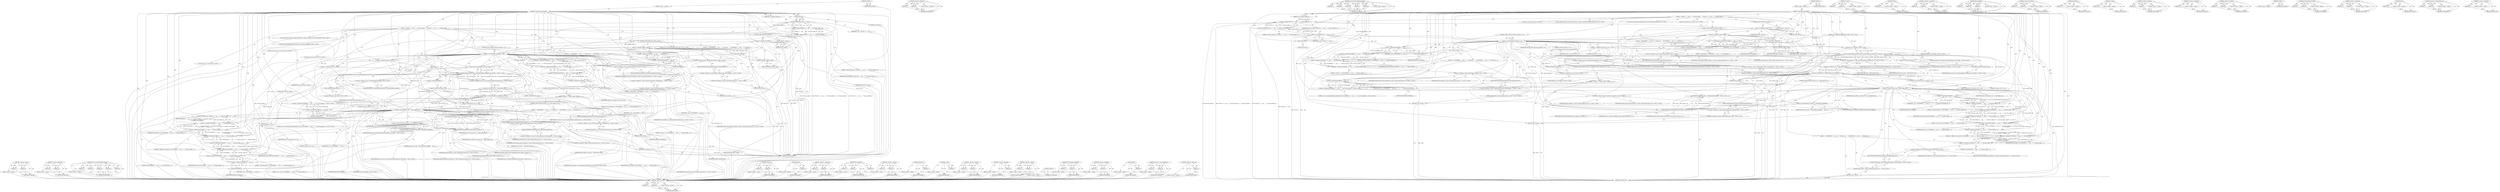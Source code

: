 digraph "&lt;operator&gt;.addressOf" {
vulnerable_273 [label=<(METHOD,&lt;operator&gt;.equals)>];
vulnerable_274 [label=<(PARAM,p1)>];
vulnerable_275 [label=<(PARAM,p2)>];
vulnerable_276 [label=<(BLOCK,&lt;empty&gt;,&lt;empty&gt;)>];
vulnerable_277 [label=<(METHOD_RETURN,ANY)>];
vulnerable_223 [label=<(METHOD,&lt;operator&gt;.fieldAccess)>];
vulnerable_224 [label=<(PARAM,p1)>];
vulnerable_225 [label=<(PARAM,p2)>];
vulnerable_226 [label=<(BLOCK,&lt;empty&gt;,&lt;empty&gt;)>];
vulnerable_227 [label=<(METHOD_RETURN,ANY)>];
vulnerable_246 [label=<(METHOD,mojo.UnwrapSharedMemoryHandle)>];
vulnerable_247 [label=<(PARAM,p1)>];
vulnerable_248 [label=<(PARAM,p2)>];
vulnerable_249 [label=<(PARAM,p3)>];
vulnerable_250 [label=<(PARAM,p4)>];
vulnerable_251 [label=<(PARAM,p5)>];
vulnerable_252 [label=<(BLOCK,&lt;empty&gt;,&lt;empty&gt;)>];
vulnerable_253 [label=<(METHOD_RETURN,ANY)>];
vulnerable_6 [label=<(METHOD,&lt;global&gt;)<SUB>1</SUB>>];
vulnerable_7 [label=<(BLOCK,&lt;empty&gt;,&lt;empty&gt;)<SUB>1</SUB>>];
vulnerable_8 [label=<(METHOD,UseOutputBitstreamBuffer)<SUB>1</SUB>>];
vulnerable_9 [label=<(PARAM,int32_t bitstream_buffer_id)<SUB>2</SUB>>];
vulnerable_10 [label="<(PARAM,mojo::ScopedSharedBufferHandle buffer)<SUB>3</SUB>>"];
vulnerable_11 [label=<(BLOCK,{
  DVLOG(2) &lt;&lt; __func__ &lt;&lt; &quot; bitstream_buffer_...,{
  DVLOG(2) &lt;&lt; __func__ &lt;&lt; &quot; bitstream_buffer_...)<SUB>3</SUB>>];
vulnerable_12 [label=<(&lt;operator&gt;.shiftLeft,DVLOG(2) &lt;&lt; __func__ &lt;&lt; &quot; bitstream_buffer_id=&quot;...)<SUB>4</SUB>>];
vulnerable_13 [label=<(&lt;operator&gt;.shiftLeft,DVLOG(2) &lt;&lt; __func__ &lt;&lt; &quot; bitstream_buffer_id=&quot;)<SUB>4</SUB>>];
vulnerable_14 [label=<(&lt;operator&gt;.shiftLeft,DVLOG(2) &lt;&lt; __func__)<SUB>4</SUB>>];
vulnerable_15 [label=<(DVLOG,DVLOG(2))<SUB>4</SUB>>];
vulnerable_16 [label=<(LITERAL,2,DVLOG(2))<SUB>4</SUB>>];
vulnerable_17 [label=<(IDENTIFIER,__func__,DVLOG(2) &lt;&lt; __func__)<SUB>4</SUB>>];
vulnerable_18 [label=<(LITERAL,&quot; bitstream_buffer_id=&quot;,DVLOG(2) &lt;&lt; __func__ &lt;&lt; &quot; bitstream_buffer_id=&quot;)<SUB>4</SUB>>];
vulnerable_19 [label=<(IDENTIFIER,bitstream_buffer_id,DVLOG(2) &lt;&lt; __func__ &lt;&lt; &quot; bitstream_buffer_id=&quot;...)<SUB>4</SUB>>];
vulnerable_20 [label="<(LOCAL,DCHECK_CALLED_ON_VALID_SEQUENCE : DCHECK_CALLED_ON_VALID_SEQUENCE)<SUB>5</SUB>>"];
vulnerable_21 [label=<(CONTROL_STRUCTURE,IF,if (!encoder_))<SUB>7</SUB>>];
vulnerable_22 [label=<(&lt;operator&gt;.logicalNot,!encoder_)<SUB>7</SUB>>];
vulnerable_23 [label=<(IDENTIFIER,encoder_,!encoder_)<SUB>7</SUB>>];
vulnerable_24 [label=<(BLOCK,&lt;empty&gt;,&lt;empty&gt;)<SUB>8</SUB>>];
vulnerable_25 [label=<(RETURN,return;,return;)<SUB>8</SUB>>];
vulnerable_26 [label=<(CONTROL_STRUCTURE,IF,if (!buffer.is_valid()))<SUB>9</SUB>>];
vulnerable_27 [label=<(&lt;operator&gt;.logicalNot,!buffer.is_valid())<SUB>9</SUB>>];
vulnerable_28 [label=<(is_valid,buffer.is_valid())<SUB>9</SUB>>];
vulnerable_29 [label=<(&lt;operator&gt;.fieldAccess,buffer.is_valid)<SUB>9</SUB>>];
vulnerable_30 [label=<(IDENTIFIER,buffer,buffer.is_valid())<SUB>9</SUB>>];
vulnerable_31 [label=<(FIELD_IDENTIFIER,is_valid,is_valid)<SUB>9</SUB>>];
vulnerable_32 [label=<(BLOCK,{
    DLOG(ERROR) &lt;&lt; __func__ &lt;&lt; &quot; invalid |buf...,{
    DLOG(ERROR) &lt;&lt; __func__ &lt;&lt; &quot; invalid |buf...)<SUB>9</SUB>>];
vulnerable_33 [label=<(&lt;operator&gt;.shiftLeft,DLOG(ERROR) &lt;&lt; __func__ &lt;&lt; &quot; invalid |buffer|.&quot;)<SUB>10</SUB>>];
vulnerable_34 [label=<(&lt;operator&gt;.shiftLeft,DLOG(ERROR) &lt;&lt; __func__)<SUB>10</SUB>>];
vulnerable_35 [label=<(DLOG,DLOG(ERROR))<SUB>10</SUB>>];
vulnerable_36 [label=<(IDENTIFIER,ERROR,DLOG(ERROR))<SUB>10</SUB>>];
vulnerable_37 [label=<(IDENTIFIER,__func__,DLOG(ERROR) &lt;&lt; __func__)<SUB>10</SUB>>];
vulnerable_38 [label=<(LITERAL,&quot; invalid |buffer|.&quot;,DLOG(ERROR) &lt;&lt; __func__ &lt;&lt; &quot; invalid |buffer|.&quot;)<SUB>10</SUB>>];
vulnerable_39 [label="<(NotifyError,NotifyError(::media::VideoEncodeAccelerator::kI...)<SUB>11</SUB>>"];
vulnerable_40 [label="<(&lt;operator&gt;.fieldAccess,::media::VideoEncodeAccelerator::kInvalidArgume...)<SUB>11</SUB>>"];
vulnerable_41 [label="<(&lt;operator&gt;.fieldAccess,media::VideoEncodeAccelerator)<SUB>11</SUB>>"];
vulnerable_42 [label="<(IDENTIFIER,media,NotifyError(::media::VideoEncodeAccelerator::kI...)<SUB>11</SUB>>"];
vulnerable_43 [label="<(IDENTIFIER,VideoEncodeAccelerator,NotifyError(::media::VideoEncodeAccelerator::kI...)<SUB>11</SUB>>"];
vulnerable_44 [label=<(FIELD_IDENTIFIER,kInvalidArgumentError,kInvalidArgumentError)<SUB>11</SUB>>];
vulnerable_45 [label=<(RETURN,return;,return;)<SUB>12</SUB>>];
vulnerable_46 [label=<(CONTROL_STRUCTURE,IF,if (bitstream_buffer_id &lt; 0))<SUB>14</SUB>>];
vulnerable_47 [label=<(&lt;operator&gt;.lessThan,bitstream_buffer_id &lt; 0)<SUB>14</SUB>>];
vulnerable_48 [label=<(IDENTIFIER,bitstream_buffer_id,bitstream_buffer_id &lt; 0)<SUB>14</SUB>>];
vulnerable_49 [label=<(LITERAL,0,bitstream_buffer_id &lt; 0)<SUB>14</SUB>>];
vulnerable_50 [label=<(BLOCK,{
    DLOG(ERROR) &lt;&lt; __func__ &lt;&lt; &quot; bitstream_bu...,{
    DLOG(ERROR) &lt;&lt; __func__ &lt;&lt; &quot; bitstream_bu...)<SUB>14</SUB>>];
vulnerable_51 [label=<(&lt;operator&gt;.shiftLeft,DLOG(ERROR) &lt;&lt; __func__ &lt;&lt; &quot; bitstream_buffer_i...)<SUB>15</SUB>>];
vulnerable_52 [label=<(&lt;operator&gt;.shiftLeft,DLOG(ERROR) &lt;&lt; __func__ &lt;&lt; &quot; bitstream_buffer_i...)<SUB>15</SUB>>];
vulnerable_53 [label=<(&lt;operator&gt;.shiftLeft,DLOG(ERROR) &lt;&lt; __func__ &lt;&lt; &quot; bitstream_buffer_id=&quot;)<SUB>15</SUB>>];
vulnerable_54 [label=<(&lt;operator&gt;.shiftLeft,DLOG(ERROR) &lt;&lt; __func__)<SUB>15</SUB>>];
vulnerable_55 [label=<(DLOG,DLOG(ERROR))<SUB>15</SUB>>];
vulnerable_56 [label=<(IDENTIFIER,ERROR,DLOG(ERROR))<SUB>15</SUB>>];
vulnerable_57 [label=<(IDENTIFIER,__func__,DLOG(ERROR) &lt;&lt; __func__)<SUB>15</SUB>>];
vulnerable_58 [label=<(LITERAL,&quot; bitstream_buffer_id=&quot;,DLOG(ERROR) &lt;&lt; __func__ &lt;&lt; &quot; bitstream_buffer_id=&quot;)<SUB>15</SUB>>];
vulnerable_59 [label=<(IDENTIFIER,bitstream_buffer_id,DLOG(ERROR) &lt;&lt; __func__ &lt;&lt; &quot; bitstream_buffer_i...)<SUB>15</SUB>>];
vulnerable_60 [label=<(LITERAL,&quot; must be &gt;= 0&quot;,DLOG(ERROR) &lt;&lt; __func__ &lt;&lt; &quot; bitstream_buffer_i...)<SUB>16</SUB>>];
vulnerable_61 [label="<(NotifyError,NotifyError(::media::VideoEncodeAccelerator::kI...)<SUB>17</SUB>>"];
vulnerable_62 [label="<(&lt;operator&gt;.fieldAccess,::media::VideoEncodeAccelerator::kInvalidArgume...)<SUB>17</SUB>>"];
vulnerable_63 [label="<(&lt;operator&gt;.fieldAccess,media::VideoEncodeAccelerator)<SUB>17</SUB>>"];
vulnerable_64 [label="<(IDENTIFIER,media,NotifyError(::media::VideoEncodeAccelerator::kI...)<SUB>17</SUB>>"];
vulnerable_65 [label="<(IDENTIFIER,VideoEncodeAccelerator,NotifyError(::media::VideoEncodeAccelerator::kI...)<SUB>17</SUB>>"];
vulnerable_66 [label=<(FIELD_IDENTIFIER,kInvalidArgumentError,kInvalidArgumentError)<SUB>17</SUB>>];
vulnerable_67 [label=<(RETURN,return;,return;)<SUB>18</SUB>>];
vulnerable_68 [label="<(LOCAL,base.SharedMemoryHandle handle: base.SharedMemoryHandle)<SUB>21</SUB>>"];
vulnerable_69 [label="<(LOCAL,size_t memory_size: size_t)<SUB>22</SUB>>"];
vulnerable_70 [label=<(&lt;operator&gt;.assignment,memory_size = 0)<SUB>22</SUB>>];
vulnerable_71 [label=<(IDENTIFIER,memory_size,memory_size = 0)<SUB>22</SUB>>];
vulnerable_72 [label=<(LITERAL,0,memory_size = 0)<SUB>22</SUB>>];
vulnerable_73 [label="<(LOCAL,bool read_only: bool)<SUB>23</SUB>>"];
vulnerable_74 [label=<(&lt;operator&gt;.assignment,read_only = false)<SUB>23</SUB>>];
vulnerable_75 [label=<(IDENTIFIER,read_only,read_only = false)<SUB>23</SUB>>];
vulnerable_76 [label=<(LITERAL,false,read_only = false)<SUB>23</SUB>>];
vulnerable_77 [label="<(LOCAL,auto result: auto)<SUB>24</SUB>>"];
vulnerable_78 [label="<(&lt;operator&gt;.assignment,result = mojo::UnwrapSharedMemoryHandle(std::mo...)<SUB>24</SUB>>"];
vulnerable_79 [label="<(IDENTIFIER,result,result = mojo::UnwrapSharedMemoryHandle(std::mo...)<SUB>24</SUB>>"];
vulnerable_80 [label="<(mojo.UnwrapSharedMemoryHandle,mojo::UnwrapSharedMemoryHandle(std::move(buffer...)<SUB>24</SUB>>"];
vulnerable_81 [label="<(&lt;operator&gt;.fieldAccess,mojo::UnwrapSharedMemoryHandle)<SUB>24</SUB>>"];
vulnerable_82 [label="<(IDENTIFIER,mojo,mojo::UnwrapSharedMemoryHandle(std::move(buffer...)<SUB>24</SUB>>"];
vulnerable_83 [label=<(FIELD_IDENTIFIER,UnwrapSharedMemoryHandle,UnwrapSharedMemoryHandle)<SUB>24</SUB>>];
vulnerable_84 [label="<(std.move,std::move(buffer))<SUB>24</SUB>>"];
vulnerable_85 [label="<(&lt;operator&gt;.fieldAccess,std::move)<SUB>24</SUB>>"];
vulnerable_86 [label="<(IDENTIFIER,std,std::move(buffer))<SUB>24</SUB>>"];
vulnerable_87 [label=<(FIELD_IDENTIFIER,move,move)<SUB>24</SUB>>];
vulnerable_88 [label="<(IDENTIFIER,buffer,std::move(buffer))<SUB>24</SUB>>"];
vulnerable_89 [label=<(&lt;operator&gt;.addressOf,&amp;handle)<SUB>24</SUB>>];
vulnerable_90 [label="<(IDENTIFIER,handle,mojo::UnwrapSharedMemoryHandle(std::move(buffer...)<SUB>24</SUB>>"];
vulnerable_91 [label=<(&lt;operator&gt;.addressOf,&amp;memory_size)<SUB>25</SUB>>];
vulnerable_92 [label="<(IDENTIFIER,memory_size,mojo::UnwrapSharedMemoryHandle(std::move(buffer...)<SUB>25</SUB>>"];
vulnerable_93 [label=<(&lt;operator&gt;.addressOf,&amp;read_only)<SUB>25</SUB>>];
vulnerable_94 [label="<(IDENTIFIER,read_only,mojo::UnwrapSharedMemoryHandle(std::move(buffer...)<SUB>25</SUB>>"];
vulnerable_95 [label=<(CONTROL_STRUCTURE,IF,if (result != MOJO_RESULT_OK || memory_size == 0u))<SUB>26</SUB>>];
vulnerable_96 [label=<(&lt;operator&gt;.logicalOr,result != MOJO_RESULT_OK || memory_size == 0u)<SUB>26</SUB>>];
vulnerable_97 [label=<(&lt;operator&gt;.notEquals,result != MOJO_RESULT_OK)<SUB>26</SUB>>];
vulnerable_98 [label=<(IDENTIFIER,result,result != MOJO_RESULT_OK)<SUB>26</SUB>>];
vulnerable_99 [label=<(IDENTIFIER,MOJO_RESULT_OK,result != MOJO_RESULT_OK)<SUB>26</SUB>>];
vulnerable_100 [label=<(&lt;operator&gt;.equals,memory_size == 0u)<SUB>26</SUB>>];
vulnerable_101 [label=<(IDENTIFIER,memory_size,memory_size == 0u)<SUB>26</SUB>>];
vulnerable_102 [label=<(LITERAL,0u,memory_size == 0u)<SUB>26</SUB>>];
vulnerable_103 [label="<(BLOCK,{
     DLOG(ERROR) &lt;&lt; __func__ &lt;&lt; &quot; mojo::Unwra...,{
     DLOG(ERROR) &lt;&lt; __func__ &lt;&lt; &quot; mojo::Unwra...)<SUB>26</SUB>>"];
vulnerable_104 [label="<(&lt;operator&gt;.shiftLeft,DLOG(ERROR) &lt;&lt; __func__ &lt;&lt; &quot; mojo::UnwrapShared...)<SUB>27</SUB>>"];
vulnerable_105 [label=<(&lt;operator&gt;.shiftLeft,DLOG(ERROR) &lt;&lt; __func__)<SUB>27</SUB>>];
vulnerable_106 [label=<(DLOG,DLOG(ERROR))<SUB>27</SUB>>];
vulnerable_107 [label=<(IDENTIFIER,ERROR,DLOG(ERROR))<SUB>27</SUB>>];
vulnerable_108 [label=<(IDENTIFIER,__func__,DLOG(ERROR) &lt;&lt; __func__)<SUB>27</SUB>>];
vulnerable_109 [label="<(LITERAL,&quot; mojo::UnwrapSharedMemoryHandle() failed&quot;,DLOG(ERROR) &lt;&lt; __func__ &lt;&lt; &quot; mojo::UnwrapShared...)<SUB>27</SUB>>"];
vulnerable_110 [label="<(NotifyError,NotifyError(::media::VideoEncodeAccelerator::kP...)<SUB>28</SUB>>"];
vulnerable_111 [label="<(&lt;operator&gt;.fieldAccess,::media::VideoEncodeAccelerator::kPlatformFailu...)<SUB>28</SUB>>"];
vulnerable_112 [label="<(&lt;operator&gt;.fieldAccess,media::VideoEncodeAccelerator)<SUB>28</SUB>>"];
vulnerable_113 [label="<(IDENTIFIER,media,NotifyError(::media::VideoEncodeAccelerator::kP...)<SUB>28</SUB>>"];
vulnerable_114 [label="<(IDENTIFIER,VideoEncodeAccelerator,NotifyError(::media::VideoEncodeAccelerator::kP...)<SUB>28</SUB>>"];
vulnerable_115 [label=<(FIELD_IDENTIFIER,kPlatformFailureError,kPlatformFailureError)<SUB>28</SUB>>];
vulnerable_116 [label=<(RETURN,return;,return;)<SUB>29</SUB>>];
vulnerable_117 [label=<(CONTROL_STRUCTURE,IF,if (memory_size &lt; output_buffer_size_))<SUB>32</SUB>>];
vulnerable_118 [label=<(&lt;operator&gt;.lessThan,memory_size &lt; output_buffer_size_)<SUB>32</SUB>>];
vulnerable_119 [label=<(IDENTIFIER,memory_size,memory_size &lt; output_buffer_size_)<SUB>32</SUB>>];
vulnerable_120 [label=<(IDENTIFIER,output_buffer_size_,memory_size &lt; output_buffer_size_)<SUB>32</SUB>>];
vulnerable_121 [label=<(BLOCK,{
    DLOG(ERROR) &lt;&lt; __func__ &lt;&lt; &quot; bitstream_bu...,{
    DLOG(ERROR) &lt;&lt; __func__ &lt;&lt; &quot; bitstream_bu...)<SUB>32</SUB>>];
vulnerable_122 [label=<(&lt;operator&gt;.shiftLeft,DLOG(ERROR) &lt;&lt; __func__ &lt;&lt; &quot; bitstream_buffer_i...)<SUB>33</SUB>>];
vulnerable_123 [label=<(&lt;operator&gt;.shiftLeft,DLOG(ERROR) &lt;&lt; __func__ &lt;&lt; &quot; bitstream_buffer_i...)<SUB>33</SUB>>];
vulnerable_124 [label=<(&lt;operator&gt;.shiftLeft,DLOG(ERROR) &lt;&lt; __func__ &lt;&lt; &quot; bitstream_buffer_i...)<SUB>33</SUB>>];
vulnerable_125 [label=<(&lt;operator&gt;.shiftLeft,DLOG(ERROR) &lt;&lt; __func__ &lt;&lt; &quot; bitstream_buffer_i...)<SUB>33</SUB>>];
vulnerable_126 [label=<(&lt;operator&gt;.shiftLeft,DLOG(ERROR) &lt;&lt; __func__ &lt;&lt; &quot; bitstream_buffer_i...)<SUB>33</SUB>>];
vulnerable_127 [label=<(&lt;operator&gt;.shiftLeft,DLOG(ERROR) &lt;&lt; __func__ &lt;&lt; &quot; bitstream_buffer_i...)<SUB>33</SUB>>];
vulnerable_128 [label=<(&lt;operator&gt;.shiftLeft,DLOG(ERROR) &lt;&lt; __func__ &lt;&lt; &quot; bitstream_buffer_id=&quot;)<SUB>33</SUB>>];
vulnerable_129 [label=<(&lt;operator&gt;.shiftLeft,DLOG(ERROR) &lt;&lt; __func__)<SUB>33</SUB>>];
vulnerable_130 [label=<(DLOG,DLOG(ERROR))<SUB>33</SUB>>];
vulnerable_131 [label=<(IDENTIFIER,ERROR,DLOG(ERROR))<SUB>33</SUB>>];
vulnerable_132 [label=<(IDENTIFIER,__func__,DLOG(ERROR) &lt;&lt; __func__)<SUB>33</SUB>>];
vulnerable_133 [label=<(LITERAL,&quot; bitstream_buffer_id=&quot;,DLOG(ERROR) &lt;&lt; __func__ &lt;&lt; &quot; bitstream_buffer_id=&quot;)<SUB>33</SUB>>];
vulnerable_134 [label=<(IDENTIFIER,bitstream_buffer_id,DLOG(ERROR) &lt;&lt; __func__ &lt;&lt; &quot; bitstream_buffer_i...)<SUB>33</SUB>>];
vulnerable_135 [label=<(LITERAL,&quot; has a size of &quot;,DLOG(ERROR) &lt;&lt; __func__ &lt;&lt; &quot; bitstream_buffer_i...)<SUB>34</SUB>>];
vulnerable_136 [label=<(IDENTIFIER,memory_size,DLOG(ERROR) &lt;&lt; __func__ &lt;&lt; &quot; bitstream_buffer_i...)<SUB>34</SUB>>];
vulnerable_137 [label=<(LITERAL,&quot;B, different from expected &quot;,DLOG(ERROR) &lt;&lt; __func__ &lt;&lt; &quot; bitstream_buffer_i...)<SUB>35</SUB>>];
vulnerable_138 [label=<(IDENTIFIER,output_buffer_size_,DLOG(ERROR) &lt;&lt; __func__ &lt;&lt; &quot; bitstream_buffer_i...)<SUB>35</SUB>>];
vulnerable_139 [label=<(LITERAL,&quot;B&quot;,DLOG(ERROR) &lt;&lt; __func__ &lt;&lt; &quot; bitstream_buffer_i...)<SUB>35</SUB>>];
vulnerable_140 [label="<(NotifyError,NotifyError(::media::VideoEncodeAccelerator::kI...)<SUB>36</SUB>>"];
vulnerable_141 [label="<(&lt;operator&gt;.fieldAccess,::media::VideoEncodeAccelerator::kInvalidArgume...)<SUB>36</SUB>>"];
vulnerable_142 [label="<(&lt;operator&gt;.fieldAccess,media::VideoEncodeAccelerator)<SUB>36</SUB>>"];
vulnerable_143 [label="<(IDENTIFIER,media,NotifyError(::media::VideoEncodeAccelerator::kI...)<SUB>36</SUB>>"];
vulnerable_144 [label="<(IDENTIFIER,VideoEncodeAccelerator,NotifyError(::media::VideoEncodeAccelerator::kI...)<SUB>36</SUB>>"];
vulnerable_145 [label=<(FIELD_IDENTIFIER,kInvalidArgumentError,kInvalidArgumentError)<SUB>36</SUB>>];
vulnerable_146 [label=<(RETURN,return;,return;)<SUB>37</SUB>>];
vulnerable_147 [label=<(UseOutputBitstreamBuffer,encoder_-&gt;UseOutputBitstreamBuffer(
      Bitst...)<SUB>40</SUB>>];
vulnerable_148 [label=<(&lt;operator&gt;.indirectFieldAccess,encoder_-&gt;UseOutputBitstreamBuffer)<SUB>40</SUB>>];
vulnerable_149 [label=<(IDENTIFIER,encoder_,encoder_-&gt;UseOutputBitstreamBuffer(
      Bitst...)<SUB>40</SUB>>];
vulnerable_150 [label=<(FIELD_IDENTIFIER,UseOutputBitstreamBuffer,UseOutputBitstreamBuffer)<SUB>40</SUB>>];
vulnerable_151 [label=<(BitstreamBuffer,BitstreamBuffer(bitstream_buffer_id, handle, me...)<SUB>41</SUB>>];
vulnerable_152 [label=<(IDENTIFIER,bitstream_buffer_id,BitstreamBuffer(bitstream_buffer_id, handle, me...)<SUB>41</SUB>>];
vulnerable_153 [label=<(IDENTIFIER,handle,BitstreamBuffer(bitstream_buffer_id, handle, me...)<SUB>41</SUB>>];
vulnerable_154 [label=<(IDENTIFIER,memory_size,BitstreamBuffer(bitstream_buffer_id, handle, me...)<SUB>41</SUB>>];
vulnerable_155 [label=<(METHOD_RETURN,void)<SUB>1</SUB>>];
vulnerable_157 [label=<(METHOD_RETURN,ANY)<SUB>1</SUB>>];
vulnerable_254 [label=<(METHOD,std.move)>];
vulnerable_255 [label=<(PARAM,p1)>];
vulnerable_256 [label=<(PARAM,p2)>];
vulnerable_257 [label=<(BLOCK,&lt;empty&gt;,&lt;empty&gt;)>];
vulnerable_258 [label=<(METHOD_RETURN,ANY)>];
vulnerable_211 [label=<(METHOD,DVLOG)>];
vulnerable_212 [label=<(PARAM,p1)>];
vulnerable_213 [label=<(BLOCK,&lt;empty&gt;,&lt;empty&gt;)>];
vulnerable_214 [label=<(METHOD_RETURN,ANY)>];
vulnerable_241 [label=<(METHOD,&lt;operator&gt;.assignment)>];
vulnerable_242 [label=<(PARAM,p1)>];
vulnerable_243 [label=<(PARAM,p2)>];
vulnerable_244 [label=<(BLOCK,&lt;empty&gt;,&lt;empty&gt;)>];
vulnerable_245 [label=<(METHOD_RETURN,ANY)>];
vulnerable_288 [label=<(METHOD,BitstreamBuffer)>];
vulnerable_289 [label=<(PARAM,p1)>];
vulnerable_290 [label=<(PARAM,p2)>];
vulnerable_291 [label=<(PARAM,p3)>];
vulnerable_292 [label=<(BLOCK,&lt;empty&gt;,&lt;empty&gt;)>];
vulnerable_293 [label=<(METHOD_RETURN,ANY)>];
vulnerable_236 [label=<(METHOD,&lt;operator&gt;.lessThan)>];
vulnerable_237 [label=<(PARAM,p1)>];
vulnerable_238 [label=<(PARAM,p2)>];
vulnerable_239 [label=<(BLOCK,&lt;empty&gt;,&lt;empty&gt;)>];
vulnerable_240 [label=<(METHOD_RETURN,ANY)>];
vulnerable_232 [label=<(METHOD,NotifyError)>];
vulnerable_233 [label=<(PARAM,p1)>];
vulnerable_234 [label=<(BLOCK,&lt;empty&gt;,&lt;empty&gt;)>];
vulnerable_235 [label=<(METHOD_RETURN,ANY)>];
vulnerable_219 [label=<(METHOD,is_valid)>];
vulnerable_220 [label=<(PARAM,p1)>];
vulnerable_221 [label=<(BLOCK,&lt;empty&gt;,&lt;empty&gt;)>];
vulnerable_222 [label=<(METHOD_RETURN,ANY)>];
vulnerable_263 [label=<(METHOD,&lt;operator&gt;.logicalOr)>];
vulnerable_264 [label=<(PARAM,p1)>];
vulnerable_265 [label=<(PARAM,p2)>];
vulnerable_266 [label=<(BLOCK,&lt;empty&gt;,&lt;empty&gt;)>];
vulnerable_267 [label=<(METHOD_RETURN,ANY)>];
vulnerable_215 [label=<(METHOD,&lt;operator&gt;.logicalNot)>];
vulnerable_216 [label=<(PARAM,p1)>];
vulnerable_217 [label=<(BLOCK,&lt;empty&gt;,&lt;empty&gt;)>];
vulnerable_218 [label=<(METHOD_RETURN,ANY)>];
vulnerable_206 [label=<(METHOD,&lt;operator&gt;.shiftLeft)>];
vulnerable_207 [label=<(PARAM,p1)>];
vulnerable_208 [label=<(PARAM,p2)>];
vulnerable_209 [label=<(BLOCK,&lt;empty&gt;,&lt;empty&gt;)>];
vulnerable_210 [label=<(METHOD_RETURN,ANY)>];
vulnerable_200 [label=<(METHOD,&lt;global&gt;)<SUB>1</SUB>>];
vulnerable_201 [label=<(BLOCK,&lt;empty&gt;,&lt;empty&gt;)>];
vulnerable_202 [label=<(METHOD_RETURN,ANY)>];
vulnerable_278 [label=<(METHOD,UseOutputBitstreamBuffer)>];
vulnerable_279 [label=<(PARAM,p1)>];
vulnerable_280 [label=<(PARAM,p2)>];
vulnerable_281 [label=<(BLOCK,&lt;empty&gt;,&lt;empty&gt;)>];
vulnerable_282 [label=<(METHOD_RETURN,ANY)>];
vulnerable_268 [label=<(METHOD,&lt;operator&gt;.notEquals)>];
vulnerable_269 [label=<(PARAM,p1)>];
vulnerable_270 [label=<(PARAM,p2)>];
vulnerable_271 [label=<(BLOCK,&lt;empty&gt;,&lt;empty&gt;)>];
vulnerable_272 [label=<(METHOD_RETURN,ANY)>];
vulnerable_228 [label=<(METHOD,DLOG)>];
vulnerable_229 [label=<(PARAM,p1)>];
vulnerable_230 [label=<(BLOCK,&lt;empty&gt;,&lt;empty&gt;)>];
vulnerable_231 [label=<(METHOD_RETURN,ANY)>];
vulnerable_283 [label=<(METHOD,&lt;operator&gt;.indirectFieldAccess)>];
vulnerable_284 [label=<(PARAM,p1)>];
vulnerable_285 [label=<(PARAM,p2)>];
vulnerable_286 [label=<(BLOCK,&lt;empty&gt;,&lt;empty&gt;)>];
vulnerable_287 [label=<(METHOD_RETURN,ANY)>];
vulnerable_259 [label=<(METHOD,&lt;operator&gt;.addressOf)>];
vulnerable_260 [label=<(PARAM,p1)>];
vulnerable_261 [label=<(BLOCK,&lt;empty&gt;,&lt;empty&gt;)>];
vulnerable_262 [label=<(METHOD_RETURN,ANY)>];
fixed_268 [label=<(METHOD,&lt;operator&gt;.equals)>];
fixed_269 [label=<(PARAM,p1)>];
fixed_270 [label=<(PARAM,p2)>];
fixed_271 [label=<(BLOCK,&lt;empty&gt;,&lt;empty&gt;)>];
fixed_272 [label=<(METHOD_RETURN,ANY)>];
fixed_218 [label=<(METHOD,&lt;operator&gt;.fieldAccess)>];
fixed_219 [label=<(PARAM,p1)>];
fixed_220 [label=<(PARAM,p2)>];
fixed_221 [label=<(BLOCK,&lt;empty&gt;,&lt;empty&gt;)>];
fixed_222 [label=<(METHOD_RETURN,ANY)>];
fixed_241 [label=<(METHOD,mojo.UnwrapSharedMemoryHandle)>];
fixed_242 [label=<(PARAM,p1)>];
fixed_243 [label=<(PARAM,p2)>];
fixed_244 [label=<(PARAM,p3)>];
fixed_245 [label=<(PARAM,p4)>];
fixed_246 [label=<(PARAM,p5)>];
fixed_247 [label=<(BLOCK,&lt;empty&gt;,&lt;empty&gt;)>];
fixed_248 [label=<(METHOD_RETURN,ANY)>];
fixed_6 [label=<(METHOD,&lt;global&gt;)<SUB>1</SUB>>];
fixed_7 [label=<(BLOCK,&lt;empty&gt;,&lt;empty&gt;)<SUB>1</SUB>>];
fixed_8 [label=<(METHOD,UseOutputBitstreamBuffer)<SUB>1</SUB>>];
fixed_9 [label=<(PARAM,int32_t bitstream_buffer_id)<SUB>2</SUB>>];
fixed_10 [label="<(PARAM,mojo::ScopedSharedBufferHandle buffer)<SUB>3</SUB>>"];
fixed_11 [label=<(BLOCK,{
  DVLOG(2) &lt;&lt; __func__ &lt;&lt; &quot; bitstream_buffer_...,{
  DVLOG(2) &lt;&lt; __func__ &lt;&lt; &quot; bitstream_buffer_...)<SUB>3</SUB>>];
fixed_12 [label=<(&lt;operator&gt;.shiftLeft,DVLOG(2) &lt;&lt; __func__ &lt;&lt; &quot; bitstream_buffer_id=&quot;...)<SUB>4</SUB>>];
fixed_13 [label=<(&lt;operator&gt;.shiftLeft,DVLOG(2) &lt;&lt; __func__ &lt;&lt; &quot; bitstream_buffer_id=&quot;)<SUB>4</SUB>>];
fixed_14 [label=<(&lt;operator&gt;.shiftLeft,DVLOG(2) &lt;&lt; __func__)<SUB>4</SUB>>];
fixed_15 [label=<(DVLOG,DVLOG(2))<SUB>4</SUB>>];
fixed_16 [label=<(LITERAL,2,DVLOG(2))<SUB>4</SUB>>];
fixed_17 [label=<(IDENTIFIER,__func__,DVLOG(2) &lt;&lt; __func__)<SUB>4</SUB>>];
fixed_18 [label=<(LITERAL,&quot; bitstream_buffer_id=&quot;,DVLOG(2) &lt;&lt; __func__ &lt;&lt; &quot; bitstream_buffer_id=&quot;)<SUB>4</SUB>>];
fixed_19 [label=<(IDENTIFIER,bitstream_buffer_id,DVLOG(2) &lt;&lt; __func__ &lt;&lt; &quot; bitstream_buffer_id=&quot;...)<SUB>4</SUB>>];
fixed_20 [label="<(LOCAL,DCHECK_CALLED_ON_VALID_SEQUENCE : DCHECK_CALLED_ON_VALID_SEQUENCE)<SUB>5</SUB>>"];
fixed_21 [label=<(CONTROL_STRUCTURE,IF,if (!encoder_))<SUB>7</SUB>>];
fixed_22 [label=<(&lt;operator&gt;.logicalNot,!encoder_)<SUB>7</SUB>>];
fixed_23 [label=<(IDENTIFIER,encoder_,!encoder_)<SUB>7</SUB>>];
fixed_24 [label=<(BLOCK,&lt;empty&gt;,&lt;empty&gt;)<SUB>8</SUB>>];
fixed_25 [label=<(RETURN,return;,return;)<SUB>8</SUB>>];
fixed_26 [label=<(CONTROL_STRUCTURE,IF,if (!buffer.is_valid()))<SUB>9</SUB>>];
fixed_27 [label=<(&lt;operator&gt;.logicalNot,!buffer.is_valid())<SUB>9</SUB>>];
fixed_28 [label=<(is_valid,buffer.is_valid())<SUB>9</SUB>>];
fixed_29 [label=<(&lt;operator&gt;.fieldAccess,buffer.is_valid)<SUB>9</SUB>>];
fixed_30 [label=<(IDENTIFIER,buffer,buffer.is_valid())<SUB>9</SUB>>];
fixed_31 [label=<(FIELD_IDENTIFIER,is_valid,is_valid)<SUB>9</SUB>>];
fixed_32 [label=<(BLOCK,{
    DLOG(ERROR) &lt;&lt; __func__ &lt;&lt; &quot; invalid |buf...,{
    DLOG(ERROR) &lt;&lt; __func__ &lt;&lt; &quot; invalid |buf...)<SUB>9</SUB>>];
fixed_33 [label=<(&lt;operator&gt;.shiftLeft,DLOG(ERROR) &lt;&lt; __func__ &lt;&lt; &quot; invalid |buffer|.&quot;)<SUB>10</SUB>>];
fixed_34 [label=<(&lt;operator&gt;.shiftLeft,DLOG(ERROR) &lt;&lt; __func__)<SUB>10</SUB>>];
fixed_35 [label=<(DLOG,DLOG(ERROR))<SUB>10</SUB>>];
fixed_36 [label=<(IDENTIFIER,ERROR,DLOG(ERROR))<SUB>10</SUB>>];
fixed_37 [label=<(IDENTIFIER,__func__,DLOG(ERROR) &lt;&lt; __func__)<SUB>10</SUB>>];
fixed_38 [label=<(LITERAL,&quot; invalid |buffer|.&quot;,DLOG(ERROR) &lt;&lt; __func__ &lt;&lt; &quot; invalid |buffer|.&quot;)<SUB>10</SUB>>];
fixed_39 [label="<(NotifyError,NotifyError(::media::VideoEncodeAccelerator::kI...)<SUB>11</SUB>>"];
fixed_40 [label="<(&lt;operator&gt;.fieldAccess,::media::VideoEncodeAccelerator::kInvalidArgume...)<SUB>11</SUB>>"];
fixed_41 [label="<(&lt;operator&gt;.fieldAccess,media::VideoEncodeAccelerator)<SUB>11</SUB>>"];
fixed_42 [label="<(IDENTIFIER,media,NotifyError(::media::VideoEncodeAccelerator::kI...)<SUB>11</SUB>>"];
fixed_43 [label="<(IDENTIFIER,VideoEncodeAccelerator,NotifyError(::media::VideoEncodeAccelerator::kI...)<SUB>11</SUB>>"];
fixed_44 [label=<(FIELD_IDENTIFIER,kInvalidArgumentError,kInvalidArgumentError)<SUB>11</SUB>>];
fixed_45 [label=<(RETURN,return;,return;)<SUB>12</SUB>>];
fixed_46 [label=<(CONTROL_STRUCTURE,IF,if (bitstream_buffer_id &lt; 0))<SUB>14</SUB>>];
fixed_47 [label=<(&lt;operator&gt;.lessThan,bitstream_buffer_id &lt; 0)<SUB>14</SUB>>];
fixed_48 [label=<(IDENTIFIER,bitstream_buffer_id,bitstream_buffer_id &lt; 0)<SUB>14</SUB>>];
fixed_49 [label=<(LITERAL,0,bitstream_buffer_id &lt; 0)<SUB>14</SUB>>];
fixed_50 [label=<(BLOCK,{
    DLOG(ERROR) &lt;&lt; __func__ &lt;&lt; &quot; bitstream_bu...,{
    DLOG(ERROR) &lt;&lt; __func__ &lt;&lt; &quot; bitstream_bu...)<SUB>14</SUB>>];
fixed_51 [label=<(&lt;operator&gt;.shiftLeft,DLOG(ERROR) &lt;&lt; __func__ &lt;&lt; &quot; bitstream_buffer_i...)<SUB>15</SUB>>];
fixed_52 [label=<(&lt;operator&gt;.shiftLeft,DLOG(ERROR) &lt;&lt; __func__ &lt;&lt; &quot; bitstream_buffer_i...)<SUB>15</SUB>>];
fixed_53 [label=<(&lt;operator&gt;.shiftLeft,DLOG(ERROR) &lt;&lt; __func__ &lt;&lt; &quot; bitstream_buffer_id=&quot;)<SUB>15</SUB>>];
fixed_54 [label=<(&lt;operator&gt;.shiftLeft,DLOG(ERROR) &lt;&lt; __func__)<SUB>15</SUB>>];
fixed_55 [label=<(DLOG,DLOG(ERROR))<SUB>15</SUB>>];
fixed_56 [label=<(IDENTIFIER,ERROR,DLOG(ERROR))<SUB>15</SUB>>];
fixed_57 [label=<(IDENTIFIER,__func__,DLOG(ERROR) &lt;&lt; __func__)<SUB>15</SUB>>];
fixed_58 [label=<(LITERAL,&quot; bitstream_buffer_id=&quot;,DLOG(ERROR) &lt;&lt; __func__ &lt;&lt; &quot; bitstream_buffer_id=&quot;)<SUB>15</SUB>>];
fixed_59 [label=<(IDENTIFIER,bitstream_buffer_id,DLOG(ERROR) &lt;&lt; __func__ &lt;&lt; &quot; bitstream_buffer_i...)<SUB>15</SUB>>];
fixed_60 [label=<(LITERAL,&quot; must be &gt;= 0&quot;,DLOG(ERROR) &lt;&lt; __func__ &lt;&lt; &quot; bitstream_buffer_i...)<SUB>16</SUB>>];
fixed_61 [label="<(NotifyError,NotifyError(::media::VideoEncodeAccelerator::kI...)<SUB>17</SUB>>"];
fixed_62 [label="<(&lt;operator&gt;.fieldAccess,::media::VideoEncodeAccelerator::kInvalidArgume...)<SUB>17</SUB>>"];
fixed_63 [label="<(&lt;operator&gt;.fieldAccess,media::VideoEncodeAccelerator)<SUB>17</SUB>>"];
fixed_64 [label="<(IDENTIFIER,media,NotifyError(::media::VideoEncodeAccelerator::kI...)<SUB>17</SUB>>"];
fixed_65 [label="<(IDENTIFIER,VideoEncodeAccelerator,NotifyError(::media::VideoEncodeAccelerator::kI...)<SUB>17</SUB>>"];
fixed_66 [label=<(FIELD_IDENTIFIER,kInvalidArgumentError,kInvalidArgumentError)<SUB>17</SUB>>];
fixed_67 [label=<(RETURN,return;,return;)<SUB>18</SUB>>];
fixed_68 [label="<(LOCAL,base.SharedMemoryHandle handle: base.SharedMemoryHandle)<SUB>21</SUB>>"];
fixed_69 [label="<(LOCAL,size_t memory_size: size_t)<SUB>22</SUB>>"];
fixed_70 [label=<(&lt;operator&gt;.assignment,memory_size = 0)<SUB>22</SUB>>];
fixed_71 [label=<(IDENTIFIER,memory_size,memory_size = 0)<SUB>22</SUB>>];
fixed_72 [label=<(LITERAL,0,memory_size = 0)<SUB>22</SUB>>];
fixed_73 [label="<(LOCAL,auto result: auto)<SUB>23</SUB>>"];
fixed_74 [label="<(&lt;operator&gt;.assignment,result = mojo::UnwrapSharedMemoryHandle(std::mo...)<SUB>23</SUB>>"];
fixed_75 [label="<(IDENTIFIER,result,result = mojo::UnwrapSharedMemoryHandle(std::mo...)<SUB>23</SUB>>"];
fixed_76 [label="<(mojo.UnwrapSharedMemoryHandle,mojo::UnwrapSharedMemoryHandle(std::move(buffer...)<SUB>23</SUB>>"];
fixed_77 [label="<(&lt;operator&gt;.fieldAccess,mojo::UnwrapSharedMemoryHandle)<SUB>23</SUB>>"];
fixed_78 [label="<(IDENTIFIER,mojo,mojo::UnwrapSharedMemoryHandle(std::move(buffer...)<SUB>23</SUB>>"];
fixed_79 [label=<(FIELD_IDENTIFIER,UnwrapSharedMemoryHandle,UnwrapSharedMemoryHandle)<SUB>23</SUB>>];
fixed_80 [label="<(std.move,std::move(buffer))<SUB>23</SUB>>"];
fixed_81 [label="<(&lt;operator&gt;.fieldAccess,std::move)<SUB>23</SUB>>"];
fixed_82 [label="<(IDENTIFIER,std,std::move(buffer))<SUB>23</SUB>>"];
fixed_83 [label=<(FIELD_IDENTIFIER,move,move)<SUB>23</SUB>>];
fixed_84 [label="<(IDENTIFIER,buffer,std::move(buffer))<SUB>23</SUB>>"];
fixed_85 [label=<(&lt;operator&gt;.addressOf,&amp;handle)<SUB>23</SUB>>];
fixed_86 [label="<(IDENTIFIER,handle,mojo::UnwrapSharedMemoryHandle(std::move(buffer...)<SUB>23</SUB>>"];
fixed_87 [label=<(&lt;operator&gt;.addressOf,&amp;memory_size)<SUB>24</SUB>>];
fixed_88 [label="<(IDENTIFIER,memory_size,mojo::UnwrapSharedMemoryHandle(std::move(buffer...)<SUB>24</SUB>>"];
fixed_89 [label="<(LITERAL,nullptr,mojo::UnwrapSharedMemoryHandle(std::move(buffer...)<SUB>24</SUB>>"];
fixed_90 [label=<(CONTROL_STRUCTURE,IF,if (result != MOJO_RESULT_OK || memory_size == 0u))<SUB>25</SUB>>];
fixed_91 [label=<(&lt;operator&gt;.logicalOr,result != MOJO_RESULT_OK || memory_size == 0u)<SUB>25</SUB>>];
fixed_92 [label=<(&lt;operator&gt;.notEquals,result != MOJO_RESULT_OK)<SUB>25</SUB>>];
fixed_93 [label=<(IDENTIFIER,result,result != MOJO_RESULT_OK)<SUB>25</SUB>>];
fixed_94 [label=<(IDENTIFIER,MOJO_RESULT_OK,result != MOJO_RESULT_OK)<SUB>25</SUB>>];
fixed_95 [label=<(&lt;operator&gt;.equals,memory_size == 0u)<SUB>25</SUB>>];
fixed_96 [label=<(IDENTIFIER,memory_size,memory_size == 0u)<SUB>25</SUB>>];
fixed_97 [label=<(LITERAL,0u,memory_size == 0u)<SUB>25</SUB>>];
fixed_98 [label="<(BLOCK,{
     DLOG(ERROR) &lt;&lt; __func__ &lt;&lt; &quot; mojo::Unwra...,{
     DLOG(ERROR) &lt;&lt; __func__ &lt;&lt; &quot; mojo::Unwra...)<SUB>25</SUB>>"];
fixed_99 [label="<(&lt;operator&gt;.shiftLeft,DLOG(ERROR) &lt;&lt; __func__ &lt;&lt; &quot; mojo::UnwrapShared...)<SUB>26</SUB>>"];
fixed_100 [label=<(&lt;operator&gt;.shiftLeft,DLOG(ERROR) &lt;&lt; __func__)<SUB>26</SUB>>];
fixed_101 [label=<(DLOG,DLOG(ERROR))<SUB>26</SUB>>];
fixed_102 [label=<(IDENTIFIER,ERROR,DLOG(ERROR))<SUB>26</SUB>>];
fixed_103 [label=<(IDENTIFIER,__func__,DLOG(ERROR) &lt;&lt; __func__)<SUB>26</SUB>>];
fixed_104 [label="<(LITERAL,&quot; mojo::UnwrapSharedMemoryHandle() failed&quot;,DLOG(ERROR) &lt;&lt; __func__ &lt;&lt; &quot; mojo::UnwrapShared...)<SUB>26</SUB>>"];
fixed_105 [label="<(NotifyError,NotifyError(::media::VideoEncodeAccelerator::kP...)<SUB>27</SUB>>"];
fixed_106 [label="<(&lt;operator&gt;.fieldAccess,::media::VideoEncodeAccelerator::kPlatformFailu...)<SUB>27</SUB>>"];
fixed_107 [label="<(&lt;operator&gt;.fieldAccess,media::VideoEncodeAccelerator)<SUB>27</SUB>>"];
fixed_108 [label="<(IDENTIFIER,media,NotifyError(::media::VideoEncodeAccelerator::kP...)<SUB>27</SUB>>"];
fixed_109 [label="<(IDENTIFIER,VideoEncodeAccelerator,NotifyError(::media::VideoEncodeAccelerator::kP...)<SUB>27</SUB>>"];
fixed_110 [label=<(FIELD_IDENTIFIER,kPlatformFailureError,kPlatformFailureError)<SUB>27</SUB>>];
fixed_111 [label=<(RETURN,return;,return;)<SUB>28</SUB>>];
fixed_112 [label=<(CONTROL_STRUCTURE,IF,if (memory_size &lt; output_buffer_size_))<SUB>31</SUB>>];
fixed_113 [label=<(&lt;operator&gt;.lessThan,memory_size &lt; output_buffer_size_)<SUB>31</SUB>>];
fixed_114 [label=<(IDENTIFIER,memory_size,memory_size &lt; output_buffer_size_)<SUB>31</SUB>>];
fixed_115 [label=<(IDENTIFIER,output_buffer_size_,memory_size &lt; output_buffer_size_)<SUB>31</SUB>>];
fixed_116 [label=<(BLOCK,{
    DLOG(ERROR) &lt;&lt; __func__ &lt;&lt; &quot; bitstream_bu...,{
    DLOG(ERROR) &lt;&lt; __func__ &lt;&lt; &quot; bitstream_bu...)<SUB>31</SUB>>];
fixed_117 [label=<(&lt;operator&gt;.shiftLeft,DLOG(ERROR) &lt;&lt; __func__ &lt;&lt; &quot; bitstream_buffer_i...)<SUB>32</SUB>>];
fixed_118 [label=<(&lt;operator&gt;.shiftLeft,DLOG(ERROR) &lt;&lt; __func__ &lt;&lt; &quot; bitstream_buffer_i...)<SUB>32</SUB>>];
fixed_119 [label=<(&lt;operator&gt;.shiftLeft,DLOG(ERROR) &lt;&lt; __func__ &lt;&lt; &quot; bitstream_buffer_i...)<SUB>32</SUB>>];
fixed_120 [label=<(&lt;operator&gt;.shiftLeft,DLOG(ERROR) &lt;&lt; __func__ &lt;&lt; &quot; bitstream_buffer_i...)<SUB>32</SUB>>];
fixed_121 [label=<(&lt;operator&gt;.shiftLeft,DLOG(ERROR) &lt;&lt; __func__ &lt;&lt; &quot; bitstream_buffer_i...)<SUB>32</SUB>>];
fixed_122 [label=<(&lt;operator&gt;.shiftLeft,DLOG(ERROR) &lt;&lt; __func__ &lt;&lt; &quot; bitstream_buffer_i...)<SUB>32</SUB>>];
fixed_123 [label=<(&lt;operator&gt;.shiftLeft,DLOG(ERROR) &lt;&lt; __func__ &lt;&lt; &quot; bitstream_buffer_id=&quot;)<SUB>32</SUB>>];
fixed_124 [label=<(&lt;operator&gt;.shiftLeft,DLOG(ERROR) &lt;&lt; __func__)<SUB>32</SUB>>];
fixed_125 [label=<(DLOG,DLOG(ERROR))<SUB>32</SUB>>];
fixed_126 [label=<(IDENTIFIER,ERROR,DLOG(ERROR))<SUB>32</SUB>>];
fixed_127 [label=<(IDENTIFIER,__func__,DLOG(ERROR) &lt;&lt; __func__)<SUB>32</SUB>>];
fixed_128 [label=<(LITERAL,&quot; bitstream_buffer_id=&quot;,DLOG(ERROR) &lt;&lt; __func__ &lt;&lt; &quot; bitstream_buffer_id=&quot;)<SUB>32</SUB>>];
fixed_129 [label=<(IDENTIFIER,bitstream_buffer_id,DLOG(ERROR) &lt;&lt; __func__ &lt;&lt; &quot; bitstream_buffer_i...)<SUB>32</SUB>>];
fixed_130 [label=<(LITERAL,&quot; has a size of &quot;,DLOG(ERROR) &lt;&lt; __func__ &lt;&lt; &quot; bitstream_buffer_i...)<SUB>33</SUB>>];
fixed_131 [label=<(IDENTIFIER,memory_size,DLOG(ERROR) &lt;&lt; __func__ &lt;&lt; &quot; bitstream_buffer_i...)<SUB>33</SUB>>];
fixed_132 [label=<(LITERAL,&quot;B, different from expected &quot;,DLOG(ERROR) &lt;&lt; __func__ &lt;&lt; &quot; bitstream_buffer_i...)<SUB>34</SUB>>];
fixed_133 [label=<(IDENTIFIER,output_buffer_size_,DLOG(ERROR) &lt;&lt; __func__ &lt;&lt; &quot; bitstream_buffer_i...)<SUB>34</SUB>>];
fixed_134 [label=<(LITERAL,&quot;B&quot;,DLOG(ERROR) &lt;&lt; __func__ &lt;&lt; &quot; bitstream_buffer_i...)<SUB>34</SUB>>];
fixed_135 [label="<(NotifyError,NotifyError(::media::VideoEncodeAccelerator::kI...)<SUB>35</SUB>>"];
fixed_136 [label="<(&lt;operator&gt;.fieldAccess,::media::VideoEncodeAccelerator::kInvalidArgume...)<SUB>35</SUB>>"];
fixed_137 [label="<(&lt;operator&gt;.fieldAccess,media::VideoEncodeAccelerator)<SUB>35</SUB>>"];
fixed_138 [label="<(IDENTIFIER,media,NotifyError(::media::VideoEncodeAccelerator::kI...)<SUB>35</SUB>>"];
fixed_139 [label="<(IDENTIFIER,VideoEncodeAccelerator,NotifyError(::media::VideoEncodeAccelerator::kI...)<SUB>35</SUB>>"];
fixed_140 [label=<(FIELD_IDENTIFIER,kInvalidArgumentError,kInvalidArgumentError)<SUB>35</SUB>>];
fixed_141 [label=<(RETURN,return;,return;)<SUB>36</SUB>>];
fixed_142 [label=<(UseOutputBitstreamBuffer,encoder_-&gt;UseOutputBitstreamBuffer(
      Bitst...)<SUB>39</SUB>>];
fixed_143 [label=<(&lt;operator&gt;.indirectFieldAccess,encoder_-&gt;UseOutputBitstreamBuffer)<SUB>39</SUB>>];
fixed_144 [label=<(IDENTIFIER,encoder_,encoder_-&gt;UseOutputBitstreamBuffer(
      Bitst...)<SUB>39</SUB>>];
fixed_145 [label=<(FIELD_IDENTIFIER,UseOutputBitstreamBuffer,UseOutputBitstreamBuffer)<SUB>39</SUB>>];
fixed_146 [label=<(BitstreamBuffer,BitstreamBuffer(bitstream_buffer_id, handle, me...)<SUB>40</SUB>>];
fixed_147 [label=<(IDENTIFIER,bitstream_buffer_id,BitstreamBuffer(bitstream_buffer_id, handle, me...)<SUB>40</SUB>>];
fixed_148 [label=<(IDENTIFIER,handle,BitstreamBuffer(bitstream_buffer_id, handle, me...)<SUB>40</SUB>>];
fixed_149 [label=<(IDENTIFIER,memory_size,BitstreamBuffer(bitstream_buffer_id, handle, me...)<SUB>40</SUB>>];
fixed_150 [label=<(METHOD_RETURN,void)<SUB>1</SUB>>];
fixed_152 [label=<(METHOD_RETURN,ANY)<SUB>1</SUB>>];
fixed_249 [label=<(METHOD,std.move)>];
fixed_250 [label=<(PARAM,p1)>];
fixed_251 [label=<(PARAM,p2)>];
fixed_252 [label=<(BLOCK,&lt;empty&gt;,&lt;empty&gt;)>];
fixed_253 [label=<(METHOD_RETURN,ANY)>];
fixed_206 [label=<(METHOD,DVLOG)>];
fixed_207 [label=<(PARAM,p1)>];
fixed_208 [label=<(BLOCK,&lt;empty&gt;,&lt;empty&gt;)>];
fixed_209 [label=<(METHOD_RETURN,ANY)>];
fixed_236 [label=<(METHOD,&lt;operator&gt;.assignment)>];
fixed_237 [label=<(PARAM,p1)>];
fixed_238 [label=<(PARAM,p2)>];
fixed_239 [label=<(BLOCK,&lt;empty&gt;,&lt;empty&gt;)>];
fixed_240 [label=<(METHOD_RETURN,ANY)>];
fixed_283 [label=<(METHOD,BitstreamBuffer)>];
fixed_284 [label=<(PARAM,p1)>];
fixed_285 [label=<(PARAM,p2)>];
fixed_286 [label=<(PARAM,p3)>];
fixed_287 [label=<(BLOCK,&lt;empty&gt;,&lt;empty&gt;)>];
fixed_288 [label=<(METHOD_RETURN,ANY)>];
fixed_231 [label=<(METHOD,&lt;operator&gt;.lessThan)>];
fixed_232 [label=<(PARAM,p1)>];
fixed_233 [label=<(PARAM,p2)>];
fixed_234 [label=<(BLOCK,&lt;empty&gt;,&lt;empty&gt;)>];
fixed_235 [label=<(METHOD_RETURN,ANY)>];
fixed_227 [label=<(METHOD,NotifyError)>];
fixed_228 [label=<(PARAM,p1)>];
fixed_229 [label=<(BLOCK,&lt;empty&gt;,&lt;empty&gt;)>];
fixed_230 [label=<(METHOD_RETURN,ANY)>];
fixed_214 [label=<(METHOD,is_valid)>];
fixed_215 [label=<(PARAM,p1)>];
fixed_216 [label=<(BLOCK,&lt;empty&gt;,&lt;empty&gt;)>];
fixed_217 [label=<(METHOD_RETURN,ANY)>];
fixed_258 [label=<(METHOD,&lt;operator&gt;.logicalOr)>];
fixed_259 [label=<(PARAM,p1)>];
fixed_260 [label=<(PARAM,p2)>];
fixed_261 [label=<(BLOCK,&lt;empty&gt;,&lt;empty&gt;)>];
fixed_262 [label=<(METHOD_RETURN,ANY)>];
fixed_210 [label=<(METHOD,&lt;operator&gt;.logicalNot)>];
fixed_211 [label=<(PARAM,p1)>];
fixed_212 [label=<(BLOCK,&lt;empty&gt;,&lt;empty&gt;)>];
fixed_213 [label=<(METHOD_RETURN,ANY)>];
fixed_201 [label=<(METHOD,&lt;operator&gt;.shiftLeft)>];
fixed_202 [label=<(PARAM,p1)>];
fixed_203 [label=<(PARAM,p2)>];
fixed_204 [label=<(BLOCK,&lt;empty&gt;,&lt;empty&gt;)>];
fixed_205 [label=<(METHOD_RETURN,ANY)>];
fixed_195 [label=<(METHOD,&lt;global&gt;)<SUB>1</SUB>>];
fixed_196 [label=<(BLOCK,&lt;empty&gt;,&lt;empty&gt;)>];
fixed_197 [label=<(METHOD_RETURN,ANY)>];
fixed_273 [label=<(METHOD,UseOutputBitstreamBuffer)>];
fixed_274 [label=<(PARAM,p1)>];
fixed_275 [label=<(PARAM,p2)>];
fixed_276 [label=<(BLOCK,&lt;empty&gt;,&lt;empty&gt;)>];
fixed_277 [label=<(METHOD_RETURN,ANY)>];
fixed_263 [label=<(METHOD,&lt;operator&gt;.notEquals)>];
fixed_264 [label=<(PARAM,p1)>];
fixed_265 [label=<(PARAM,p2)>];
fixed_266 [label=<(BLOCK,&lt;empty&gt;,&lt;empty&gt;)>];
fixed_267 [label=<(METHOD_RETURN,ANY)>];
fixed_223 [label=<(METHOD,DLOG)>];
fixed_224 [label=<(PARAM,p1)>];
fixed_225 [label=<(BLOCK,&lt;empty&gt;,&lt;empty&gt;)>];
fixed_226 [label=<(METHOD_RETURN,ANY)>];
fixed_278 [label=<(METHOD,&lt;operator&gt;.indirectFieldAccess)>];
fixed_279 [label=<(PARAM,p1)>];
fixed_280 [label=<(PARAM,p2)>];
fixed_281 [label=<(BLOCK,&lt;empty&gt;,&lt;empty&gt;)>];
fixed_282 [label=<(METHOD_RETURN,ANY)>];
fixed_254 [label=<(METHOD,&lt;operator&gt;.addressOf)>];
fixed_255 [label=<(PARAM,p1)>];
fixed_256 [label=<(BLOCK,&lt;empty&gt;,&lt;empty&gt;)>];
fixed_257 [label=<(METHOD_RETURN,ANY)>];
vulnerable_273 -> vulnerable_274  [key=0, label="AST: "];
vulnerable_273 -> vulnerable_274  [key=1, label="DDG: "];
vulnerable_273 -> vulnerable_276  [key=0, label="AST: "];
vulnerable_273 -> vulnerable_275  [key=0, label="AST: "];
vulnerable_273 -> vulnerable_275  [key=1, label="DDG: "];
vulnerable_273 -> vulnerable_277  [key=0, label="AST: "];
vulnerable_273 -> vulnerable_277  [key=1, label="CFG: "];
vulnerable_274 -> vulnerable_277  [key=0, label="DDG: p1"];
vulnerable_275 -> vulnerable_277  [key=0, label="DDG: p2"];
vulnerable_276 -> fixed_268  [key=0];
vulnerable_277 -> fixed_268  [key=0];
vulnerable_223 -> vulnerable_224  [key=0, label="AST: "];
vulnerable_223 -> vulnerable_224  [key=1, label="DDG: "];
vulnerable_223 -> vulnerable_226  [key=0, label="AST: "];
vulnerable_223 -> vulnerable_225  [key=0, label="AST: "];
vulnerable_223 -> vulnerable_225  [key=1, label="DDG: "];
vulnerable_223 -> vulnerable_227  [key=0, label="AST: "];
vulnerable_223 -> vulnerable_227  [key=1, label="CFG: "];
vulnerable_224 -> vulnerable_227  [key=0, label="DDG: p1"];
vulnerable_225 -> vulnerable_227  [key=0, label="DDG: p2"];
vulnerable_226 -> fixed_268  [key=0];
vulnerable_227 -> fixed_268  [key=0];
vulnerable_246 -> vulnerable_247  [key=0, label="AST: "];
vulnerable_246 -> vulnerable_247  [key=1, label="DDG: "];
vulnerable_246 -> vulnerable_252  [key=0, label="AST: "];
vulnerable_246 -> vulnerable_248  [key=0, label="AST: "];
vulnerable_246 -> vulnerable_248  [key=1, label="DDG: "];
vulnerable_246 -> vulnerable_253  [key=0, label="AST: "];
vulnerable_246 -> vulnerable_253  [key=1, label="CFG: "];
vulnerable_246 -> vulnerable_249  [key=0, label="AST: "];
vulnerable_246 -> vulnerable_249  [key=1, label="DDG: "];
vulnerable_246 -> vulnerable_250  [key=0, label="AST: "];
vulnerable_246 -> vulnerable_250  [key=1, label="DDG: "];
vulnerable_246 -> vulnerable_251  [key=0, label="AST: "];
vulnerable_246 -> vulnerable_251  [key=1, label="DDG: "];
vulnerable_247 -> vulnerable_253  [key=0, label="DDG: p1"];
vulnerable_248 -> vulnerable_253  [key=0, label="DDG: p2"];
vulnerable_249 -> vulnerable_253  [key=0, label="DDG: p3"];
vulnerable_250 -> vulnerable_253  [key=0, label="DDG: p4"];
vulnerable_251 -> vulnerable_253  [key=0, label="DDG: p5"];
vulnerable_252 -> fixed_268  [key=0];
vulnerable_253 -> fixed_268  [key=0];
vulnerable_6 -> vulnerable_7  [key=0, label="AST: "];
vulnerable_6 -> vulnerable_157  [key=0, label="AST: "];
vulnerable_6 -> vulnerable_157  [key=1, label="CFG: "];
vulnerable_7 -> vulnerable_8  [key=0, label="AST: "];
vulnerable_8 -> vulnerable_9  [key=0, label="AST: "];
vulnerable_8 -> vulnerable_9  [key=1, label="DDG: "];
vulnerable_8 -> vulnerable_10  [key=0, label="AST: "];
vulnerable_8 -> vulnerable_10  [key=1, label="DDG: "];
vulnerable_8 -> vulnerable_11  [key=0, label="AST: "];
vulnerable_8 -> vulnerable_155  [key=0, label="AST: "];
vulnerable_8 -> vulnerable_15  [key=0, label="CFG: "];
vulnerable_8 -> vulnerable_15  [key=1, label="DDG: "];
vulnerable_8 -> vulnerable_70  [key=0, label="DDG: "];
vulnerable_8 -> vulnerable_74  [key=0, label="DDG: "];
vulnerable_8 -> vulnerable_12  [key=0, label="DDG: "];
vulnerable_8 -> vulnerable_13  [key=0, label="DDG: "];
vulnerable_8 -> vulnerable_22  [key=0, label="DDG: "];
vulnerable_8 -> vulnerable_25  [key=0, label="DDG: "];
vulnerable_8 -> vulnerable_45  [key=0, label="DDG: "];
vulnerable_8 -> vulnerable_47  [key=0, label="DDG: "];
vulnerable_8 -> vulnerable_67  [key=0, label="DDG: "];
vulnerable_8 -> vulnerable_80  [key=0, label="DDG: "];
vulnerable_8 -> vulnerable_116  [key=0, label="DDG: "];
vulnerable_8 -> vulnerable_118  [key=0, label="DDG: "];
vulnerable_8 -> vulnerable_146  [key=0, label="DDG: "];
vulnerable_8 -> vulnerable_151  [key=0, label="DDG: "];
vulnerable_8 -> vulnerable_14  [key=0, label="DDG: "];
vulnerable_8 -> vulnerable_33  [key=0, label="DDG: "];
vulnerable_8 -> vulnerable_51  [key=0, label="DDG: "];
vulnerable_8 -> vulnerable_84  [key=0, label="DDG: "];
vulnerable_8 -> vulnerable_97  [key=0, label="DDG: "];
vulnerable_8 -> vulnerable_100  [key=0, label="DDG: "];
vulnerable_8 -> vulnerable_104  [key=0, label="DDG: "];
vulnerable_8 -> vulnerable_122  [key=0, label="DDG: "];
vulnerable_8 -> vulnerable_34  [key=0, label="DDG: "];
vulnerable_8 -> vulnerable_52  [key=0, label="DDG: "];
vulnerable_8 -> vulnerable_105  [key=0, label="DDG: "];
vulnerable_8 -> vulnerable_123  [key=0, label="DDG: "];
vulnerable_8 -> vulnerable_35  [key=0, label="DDG: "];
vulnerable_8 -> vulnerable_53  [key=0, label="DDG: "];
vulnerable_8 -> vulnerable_106  [key=0, label="DDG: "];
vulnerable_8 -> vulnerable_124  [key=0, label="DDG: "];
vulnerable_8 -> vulnerable_54  [key=0, label="DDG: "];
vulnerable_8 -> vulnerable_125  [key=0, label="DDG: "];
vulnerable_8 -> vulnerable_55  [key=0, label="DDG: "];
vulnerable_8 -> vulnerable_126  [key=0, label="DDG: "];
vulnerable_8 -> vulnerable_127  [key=0, label="DDG: "];
vulnerable_8 -> vulnerable_128  [key=0, label="DDG: "];
vulnerable_8 -> vulnerable_129  [key=0, label="DDG: "];
vulnerable_8 -> vulnerable_130  [key=0, label="DDG: "];
vulnerable_9 -> vulnerable_12  [key=0, label="DDG: bitstream_buffer_id"];
vulnerable_10 -> vulnerable_155  [key=0, label="DDG: buffer"];
vulnerable_10 -> vulnerable_28  [key=0, label="DDG: buffer"];
vulnerable_10 -> vulnerable_84  [key=0, label="DDG: buffer"];
vulnerable_11 -> vulnerable_12  [key=0, label="AST: "];
vulnerable_11 -> vulnerable_20  [key=0, label="AST: "];
vulnerable_11 -> vulnerable_21  [key=0, label="AST: "];
vulnerable_11 -> vulnerable_26  [key=0, label="AST: "];
vulnerable_11 -> vulnerable_46  [key=0, label="AST: "];
vulnerable_11 -> vulnerable_68  [key=0, label="AST: "];
vulnerable_11 -> vulnerable_69  [key=0, label="AST: "];
vulnerable_11 -> vulnerable_70  [key=0, label="AST: "];
vulnerable_11 -> vulnerable_73  [key=0, label="AST: "];
vulnerable_11 -> vulnerable_74  [key=0, label="AST: "];
vulnerable_11 -> vulnerable_77  [key=0, label="AST: "];
vulnerable_11 -> vulnerable_78  [key=0, label="AST: "];
vulnerable_11 -> vulnerable_95  [key=0, label="AST: "];
vulnerable_11 -> vulnerable_117  [key=0, label="AST: "];
vulnerable_11 -> vulnerable_147  [key=0, label="AST: "];
vulnerable_12 -> vulnerable_13  [key=0, label="AST: "];
vulnerable_12 -> vulnerable_19  [key=0, label="AST: "];
vulnerable_12 -> vulnerable_22  [key=0, label="CFG: "];
vulnerable_12 -> vulnerable_155  [key=0, label="DDG: DVLOG(2) &lt;&lt; __func__ &lt;&lt; &quot; bitstream_buffer_id=&quot;"];
vulnerable_12 -> vulnerable_155  [key=1, label="DDG: bitstream_buffer_id"];
vulnerable_12 -> vulnerable_155  [key=2, label="DDG: DVLOG(2) &lt;&lt; __func__ &lt;&lt; &quot; bitstream_buffer_id=&quot; &lt;&lt; bitstream_buffer_id"];
vulnerable_12 -> vulnerable_47  [key=0, label="DDG: bitstream_buffer_id"];
vulnerable_13 -> vulnerable_14  [key=0, label="AST: "];
vulnerable_13 -> vulnerable_18  [key=0, label="AST: "];
vulnerable_13 -> vulnerable_12  [key=0, label="CFG: "];
vulnerable_13 -> vulnerable_12  [key=1, label="DDG: DVLOG(2) &lt;&lt; __func__"];
vulnerable_13 -> vulnerable_12  [key=2, label="DDG: &quot; bitstream_buffer_id=&quot;"];
vulnerable_13 -> vulnerable_155  [key=0, label="DDG: DVLOG(2) &lt;&lt; __func__"];
vulnerable_14 -> vulnerable_15  [key=0, label="AST: "];
vulnerable_14 -> vulnerable_17  [key=0, label="AST: "];
vulnerable_14 -> vulnerable_13  [key=0, label="CFG: "];
vulnerable_14 -> vulnerable_13  [key=1, label="DDG: DVLOG(2)"];
vulnerable_14 -> vulnerable_13  [key=2, label="DDG: __func__"];
vulnerable_14 -> vulnerable_155  [key=0, label="DDG: DVLOG(2)"];
vulnerable_14 -> vulnerable_155  [key=1, label="DDG: __func__"];
vulnerable_14 -> vulnerable_34  [key=0, label="DDG: __func__"];
vulnerable_14 -> vulnerable_105  [key=0, label="DDG: __func__"];
vulnerable_14 -> vulnerable_54  [key=0, label="DDG: __func__"];
vulnerable_14 -> vulnerable_129  [key=0, label="DDG: __func__"];
vulnerable_15 -> vulnerable_16  [key=0, label="AST: "];
vulnerable_15 -> vulnerable_14  [key=0, label="CFG: "];
vulnerable_15 -> vulnerable_14  [key=1, label="DDG: 2"];
vulnerable_16 -> fixed_268  [key=0];
vulnerable_17 -> fixed_268  [key=0];
vulnerable_18 -> fixed_268  [key=0];
vulnerable_19 -> fixed_268  [key=0];
vulnerable_20 -> fixed_268  [key=0];
vulnerable_21 -> vulnerable_22  [key=0, label="AST: "];
vulnerable_21 -> vulnerable_24  [key=0, label="AST: "];
vulnerable_22 -> vulnerable_23  [key=0, label="AST: "];
vulnerable_22 -> vulnerable_25  [key=0, label="CFG: "];
vulnerable_22 -> vulnerable_25  [key=1, label="CDG: "];
vulnerable_22 -> vulnerable_31  [key=0, label="CFG: "];
vulnerable_22 -> vulnerable_31  [key=1, label="CDG: "];
vulnerable_22 -> vulnerable_155  [key=0, label="DDG: encoder_"];
vulnerable_22 -> vulnerable_155  [key=1, label="DDG: !encoder_"];
vulnerable_22 -> vulnerable_147  [key=0, label="DDG: encoder_"];
vulnerable_22 -> vulnerable_27  [key=0, label="CDG: "];
vulnerable_22 -> vulnerable_28  [key=0, label="CDG: "];
vulnerable_22 -> vulnerable_29  [key=0, label="CDG: "];
vulnerable_23 -> fixed_268  [key=0];
vulnerable_24 -> vulnerable_25  [key=0, label="AST: "];
vulnerable_25 -> vulnerable_155  [key=0, label="CFG: "];
vulnerable_25 -> vulnerable_155  [key=1, label="DDG: &lt;RET&gt;"];
vulnerable_26 -> vulnerable_27  [key=0, label="AST: "];
vulnerable_26 -> vulnerable_32  [key=0, label="AST: "];
vulnerable_27 -> vulnerable_28  [key=0, label="AST: "];
vulnerable_27 -> vulnerable_35  [key=0, label="CFG: "];
vulnerable_27 -> vulnerable_35  [key=1, label="CDG: "];
vulnerable_27 -> vulnerable_47  [key=0, label="CFG: "];
vulnerable_27 -> vulnerable_47  [key=1, label="CDG: "];
vulnerable_27 -> vulnerable_34  [key=0, label="CDG: "];
vulnerable_27 -> vulnerable_40  [key=0, label="CDG: "];
vulnerable_27 -> vulnerable_44  [key=0, label="CDG: "];
vulnerable_27 -> vulnerable_33  [key=0, label="CDG: "];
vulnerable_27 -> vulnerable_45  [key=0, label="CDG: "];
vulnerable_27 -> vulnerable_41  [key=0, label="CDG: "];
vulnerable_27 -> vulnerable_39  [key=0, label="CDG: "];
vulnerable_28 -> vulnerable_29  [key=0, label="AST: "];
vulnerable_28 -> vulnerable_27  [key=0, label="CFG: "];
vulnerable_28 -> vulnerable_27  [key=1, label="DDG: buffer.is_valid"];
vulnerable_28 -> vulnerable_84  [key=0, label="DDG: buffer.is_valid"];
vulnerable_29 -> vulnerable_30  [key=0, label="AST: "];
vulnerable_29 -> vulnerable_31  [key=0, label="AST: "];
vulnerable_29 -> vulnerable_28  [key=0, label="CFG: "];
vulnerable_30 -> fixed_268  [key=0];
vulnerable_31 -> vulnerable_29  [key=0, label="CFG: "];
vulnerable_32 -> vulnerable_33  [key=0, label="AST: "];
vulnerable_32 -> vulnerable_39  [key=0, label="AST: "];
vulnerable_32 -> vulnerable_45  [key=0, label="AST: "];
vulnerable_33 -> vulnerable_34  [key=0, label="AST: "];
vulnerable_33 -> vulnerable_38  [key=0, label="AST: "];
vulnerable_33 -> vulnerable_41  [key=0, label="CFG: "];
vulnerable_34 -> vulnerable_35  [key=0, label="AST: "];
vulnerable_34 -> vulnerable_37  [key=0, label="AST: "];
vulnerable_34 -> vulnerable_33  [key=0, label="CFG: "];
vulnerable_34 -> vulnerable_33  [key=1, label="DDG: DLOG(ERROR)"];
vulnerable_34 -> vulnerable_33  [key=2, label="DDG: __func__"];
vulnerable_35 -> vulnerable_36  [key=0, label="AST: "];
vulnerable_35 -> vulnerable_34  [key=0, label="CFG: "];
vulnerable_35 -> vulnerable_34  [key=1, label="DDG: ERROR"];
vulnerable_36 -> fixed_268  [key=0];
vulnerable_37 -> fixed_268  [key=0];
vulnerable_38 -> fixed_268  [key=0];
vulnerable_39 -> vulnerable_40  [key=0, label="AST: "];
vulnerable_39 -> vulnerable_45  [key=0, label="CFG: "];
vulnerable_40 -> vulnerable_41  [key=0, label="AST: "];
vulnerable_40 -> vulnerable_44  [key=0, label="AST: "];
vulnerable_40 -> vulnerable_39  [key=0, label="CFG: "];
vulnerable_41 -> vulnerable_42  [key=0, label="AST: "];
vulnerable_41 -> vulnerable_43  [key=0, label="AST: "];
vulnerable_41 -> vulnerable_44  [key=0, label="CFG: "];
vulnerable_42 -> fixed_268  [key=0];
vulnerable_43 -> fixed_268  [key=0];
vulnerable_44 -> vulnerable_40  [key=0, label="CFG: "];
vulnerable_45 -> vulnerable_155  [key=0, label="CFG: "];
vulnerable_45 -> vulnerable_155  [key=1, label="DDG: &lt;RET&gt;"];
vulnerable_46 -> vulnerable_47  [key=0, label="AST: "];
vulnerable_46 -> vulnerable_50  [key=0, label="AST: "];
vulnerable_47 -> vulnerable_48  [key=0, label="AST: "];
vulnerable_47 -> vulnerable_49  [key=0, label="AST: "];
vulnerable_47 -> vulnerable_55  [key=0, label="CFG: "];
vulnerable_47 -> vulnerable_55  [key=1, label="CDG: "];
vulnerable_47 -> vulnerable_70  [key=0, label="CFG: "];
vulnerable_47 -> vulnerable_70  [key=1, label="CDG: "];
vulnerable_47 -> vulnerable_151  [key=0, label="DDG: bitstream_buffer_id"];
vulnerable_47 -> vulnerable_52  [key=0, label="DDG: bitstream_buffer_id"];
vulnerable_47 -> vulnerable_52  [key=1, label="CDG: "];
vulnerable_47 -> vulnerable_127  [key=0, label="DDG: bitstream_buffer_id"];
vulnerable_47 -> vulnerable_96  [key=0, label="CDG: "];
vulnerable_47 -> vulnerable_51  [key=0, label="CDG: "];
vulnerable_47 -> vulnerable_81  [key=0, label="CDG: "];
vulnerable_47 -> vulnerable_84  [key=0, label="CDG: "];
vulnerable_47 -> vulnerable_85  [key=0, label="CDG: "];
vulnerable_47 -> vulnerable_67  [key=0, label="CDG: "];
vulnerable_47 -> vulnerable_74  [key=0, label="CDG: "];
vulnerable_47 -> vulnerable_87  [key=0, label="CDG: "];
vulnerable_47 -> vulnerable_97  [key=0, label="CDG: "];
vulnerable_47 -> vulnerable_91  [key=0, label="CDG: "];
vulnerable_47 -> vulnerable_93  [key=0, label="CDG: "];
vulnerable_47 -> vulnerable_54  [key=0, label="CDG: "];
vulnerable_47 -> vulnerable_80  [key=0, label="CDG: "];
vulnerable_47 -> vulnerable_61  [key=0, label="CDG: "];
vulnerable_47 -> vulnerable_89  [key=0, label="CDG: "];
vulnerable_47 -> vulnerable_66  [key=0, label="CDG: "];
vulnerable_47 -> vulnerable_83  [key=0, label="CDG: "];
vulnerable_47 -> vulnerable_53  [key=0, label="CDG: "];
vulnerable_47 -> vulnerable_63  [key=0, label="CDG: "];
vulnerable_47 -> vulnerable_78  [key=0, label="CDG: "];
vulnerable_47 -> vulnerable_62  [key=0, label="CDG: "];
vulnerable_48 -> fixed_268  [key=0];
vulnerable_49 -> fixed_268  [key=0];
vulnerable_50 -> vulnerable_51  [key=0, label="AST: "];
vulnerable_50 -> vulnerable_61  [key=0, label="AST: "];
vulnerable_50 -> vulnerable_67  [key=0, label="AST: "];
vulnerable_51 -> vulnerable_52  [key=0, label="AST: "];
vulnerable_51 -> vulnerable_60  [key=0, label="AST: "];
vulnerable_51 -> vulnerable_63  [key=0, label="CFG: "];
vulnerable_52 -> vulnerable_53  [key=0, label="AST: "];
vulnerable_52 -> vulnerable_59  [key=0, label="AST: "];
vulnerable_52 -> vulnerable_51  [key=0, label="CFG: "];
vulnerable_52 -> vulnerable_51  [key=1, label="DDG: DLOG(ERROR) &lt;&lt; __func__ &lt;&lt; &quot; bitstream_buffer_id=&quot;"];
vulnerable_52 -> vulnerable_51  [key=2, label="DDG: bitstream_buffer_id"];
vulnerable_53 -> vulnerable_54  [key=0, label="AST: "];
vulnerable_53 -> vulnerable_58  [key=0, label="AST: "];
vulnerable_53 -> vulnerable_52  [key=0, label="CFG: "];
vulnerable_53 -> vulnerable_52  [key=1, label="DDG: DLOG(ERROR) &lt;&lt; __func__"];
vulnerable_53 -> vulnerable_52  [key=2, label="DDG: &quot; bitstream_buffer_id=&quot;"];
vulnerable_54 -> vulnerable_55  [key=0, label="AST: "];
vulnerable_54 -> vulnerable_57  [key=0, label="AST: "];
vulnerable_54 -> vulnerable_53  [key=0, label="CFG: "];
vulnerable_54 -> vulnerable_53  [key=1, label="DDG: DLOG(ERROR)"];
vulnerable_54 -> vulnerable_53  [key=2, label="DDG: __func__"];
vulnerable_55 -> vulnerable_56  [key=0, label="AST: "];
vulnerable_55 -> vulnerable_54  [key=0, label="CFG: "];
vulnerable_55 -> vulnerable_54  [key=1, label="DDG: ERROR"];
vulnerable_56 -> fixed_268  [key=0];
vulnerable_57 -> fixed_268  [key=0];
vulnerable_58 -> fixed_268  [key=0];
vulnerable_59 -> fixed_268  [key=0];
vulnerable_60 -> fixed_268  [key=0];
vulnerable_61 -> vulnerable_62  [key=0, label="AST: "];
vulnerable_61 -> vulnerable_67  [key=0, label="CFG: "];
vulnerable_62 -> vulnerable_63  [key=0, label="AST: "];
vulnerable_62 -> vulnerable_66  [key=0, label="AST: "];
vulnerable_62 -> vulnerable_61  [key=0, label="CFG: "];
vulnerable_63 -> vulnerable_64  [key=0, label="AST: "];
vulnerable_63 -> vulnerable_65  [key=0, label="AST: "];
vulnerable_63 -> vulnerable_66  [key=0, label="CFG: "];
vulnerable_64 -> fixed_268  [key=0];
vulnerable_65 -> fixed_268  [key=0];
vulnerable_66 -> vulnerable_62  [key=0, label="CFG: "];
vulnerable_67 -> vulnerable_155  [key=0, label="CFG: "];
vulnerable_67 -> vulnerable_155  [key=1, label="DDG: &lt;RET&gt;"];
vulnerable_68 -> fixed_268  [key=0];
vulnerable_69 -> fixed_268  [key=0];
vulnerable_70 -> vulnerable_71  [key=0, label="AST: "];
vulnerable_70 -> vulnerable_72  [key=0, label="AST: "];
vulnerable_70 -> vulnerable_74  [key=0, label="CFG: "];
vulnerable_70 -> vulnerable_80  [key=0, label="DDG: memory_size"];
vulnerable_70 -> vulnerable_118  [key=0, label="DDG: memory_size"];
vulnerable_70 -> vulnerable_100  [key=0, label="DDG: memory_size"];
vulnerable_71 -> fixed_268  [key=0];
vulnerable_72 -> fixed_268  [key=0];
vulnerable_73 -> fixed_268  [key=0];
vulnerable_74 -> vulnerable_75  [key=0, label="AST: "];
vulnerable_74 -> vulnerable_76  [key=0, label="AST: "];
vulnerable_74 -> vulnerable_83  [key=0, label="CFG: "];
vulnerable_74 -> vulnerable_80  [key=0, label="DDG: read_only"];
vulnerable_75 -> fixed_268  [key=0];
vulnerable_76 -> fixed_268  [key=0];
vulnerable_77 -> fixed_268  [key=0];
vulnerable_78 -> vulnerable_79  [key=0, label="AST: "];
vulnerable_78 -> vulnerable_80  [key=0, label="AST: "];
vulnerable_78 -> vulnerable_97  [key=0, label="CFG: "];
vulnerable_78 -> vulnerable_97  [key=1, label="DDG: result"];
vulnerable_79 -> fixed_268  [key=0];
vulnerable_80 -> vulnerable_81  [key=0, label="AST: "];
vulnerable_80 -> vulnerable_84  [key=0, label="AST: "];
vulnerable_80 -> vulnerable_89  [key=0, label="AST: "];
vulnerable_80 -> vulnerable_91  [key=0, label="AST: "];
vulnerable_80 -> vulnerable_93  [key=0, label="AST: "];
vulnerable_80 -> vulnerable_78  [key=0, label="CFG: "];
vulnerable_80 -> vulnerable_78  [key=1, label="DDG: std::move(buffer)"];
vulnerable_80 -> vulnerable_78  [key=2, label="DDG: mojo::UnwrapSharedMemoryHandle"];
vulnerable_80 -> vulnerable_78  [key=3, label="DDG: &amp;memory_size"];
vulnerable_80 -> vulnerable_78  [key=4, label="DDG: &amp;read_only"];
vulnerable_80 -> vulnerable_78  [key=5, label="DDG: &amp;handle"];
vulnerable_80 -> vulnerable_118  [key=0, label="DDG: &amp;memory_size"];
vulnerable_80 -> vulnerable_151  [key=0, label="DDG: &amp;handle"];
vulnerable_80 -> vulnerable_151  [key=1, label="DDG: &amp;memory_size"];
vulnerable_80 -> vulnerable_100  [key=0, label="DDG: &amp;memory_size"];
vulnerable_80 -> vulnerable_125  [key=0, label="DDG: &amp;memory_size"];
vulnerable_81 -> vulnerable_82  [key=0, label="AST: "];
vulnerable_81 -> vulnerable_83  [key=0, label="AST: "];
vulnerable_81 -> vulnerable_87  [key=0, label="CFG: "];
vulnerable_82 -> fixed_268  [key=0];
vulnerable_83 -> vulnerable_81  [key=0, label="CFG: "];
vulnerable_84 -> vulnerable_85  [key=0, label="AST: "];
vulnerable_84 -> vulnerable_88  [key=0, label="AST: "];
vulnerable_84 -> vulnerable_89  [key=0, label="CFG: "];
vulnerable_84 -> vulnerable_80  [key=0, label="DDG: std::move"];
vulnerable_84 -> vulnerable_80  [key=1, label="DDG: buffer"];
vulnerable_85 -> vulnerable_86  [key=0, label="AST: "];
vulnerable_85 -> vulnerable_87  [key=0, label="AST: "];
vulnerable_85 -> vulnerable_84  [key=0, label="CFG: "];
vulnerable_86 -> fixed_268  [key=0];
vulnerable_87 -> vulnerable_85  [key=0, label="CFG: "];
vulnerable_88 -> fixed_268  [key=0];
vulnerable_89 -> vulnerable_90  [key=0, label="AST: "];
vulnerable_89 -> vulnerable_91  [key=0, label="CFG: "];
vulnerable_90 -> fixed_268  [key=0];
vulnerable_91 -> vulnerable_92  [key=0, label="AST: "];
vulnerable_91 -> vulnerable_93  [key=0, label="CFG: "];
vulnerable_92 -> fixed_268  [key=0];
vulnerable_93 -> vulnerable_94  [key=0, label="AST: "];
vulnerable_93 -> vulnerable_80  [key=0, label="CFG: "];
vulnerable_94 -> fixed_268  [key=0];
vulnerable_95 -> vulnerable_96  [key=0, label="AST: "];
vulnerable_95 -> vulnerable_103  [key=0, label="AST: "];
vulnerable_96 -> vulnerable_97  [key=0, label="AST: "];
vulnerable_96 -> vulnerable_100  [key=0, label="AST: "];
vulnerable_96 -> vulnerable_106  [key=0, label="CFG: "];
vulnerable_96 -> vulnerable_106  [key=1, label="CDG: "];
vulnerable_96 -> vulnerable_118  [key=0, label="CFG: "];
vulnerable_96 -> vulnerable_118  [key=1, label="CDG: "];
vulnerable_96 -> vulnerable_115  [key=0, label="CDG: "];
vulnerable_96 -> vulnerable_104  [key=0, label="CDG: "];
vulnerable_96 -> vulnerable_112  [key=0, label="CDG: "];
vulnerable_96 -> vulnerable_111  [key=0, label="CDG: "];
vulnerable_96 -> vulnerable_116  [key=0, label="CDG: "];
vulnerable_96 -> vulnerable_105  [key=0, label="CDG: "];
vulnerable_96 -> vulnerable_110  [key=0, label="CDG: "];
vulnerable_97 -> vulnerable_98  [key=0, label="AST: "];
vulnerable_97 -> vulnerable_99  [key=0, label="AST: "];
vulnerable_97 -> vulnerable_96  [key=0, label="CFG: "];
vulnerable_97 -> vulnerable_96  [key=1, label="DDG: result"];
vulnerable_97 -> vulnerable_96  [key=2, label="DDG: MOJO_RESULT_OK"];
vulnerable_97 -> vulnerable_100  [key=0, label="CFG: "];
vulnerable_97 -> vulnerable_100  [key=1, label="CDG: "];
vulnerable_97 -> vulnerable_155  [key=0, label="DDG: MOJO_RESULT_OK"];
vulnerable_98 -> fixed_268  [key=0];
vulnerable_99 -> fixed_268  [key=0];
vulnerable_100 -> vulnerable_101  [key=0, label="AST: "];
vulnerable_100 -> vulnerable_102  [key=0, label="AST: "];
vulnerable_100 -> vulnerable_96  [key=0, label="CFG: "];
vulnerable_100 -> vulnerable_96  [key=1, label="DDG: memory_size"];
vulnerable_100 -> vulnerable_96  [key=2, label="DDG: 0u"];
vulnerable_100 -> vulnerable_118  [key=0, label="DDG: memory_size"];
vulnerable_101 -> fixed_268  [key=0];
vulnerable_102 -> fixed_268  [key=0];
vulnerable_103 -> vulnerable_104  [key=0, label="AST: "];
vulnerable_103 -> vulnerable_110  [key=0, label="AST: "];
vulnerable_103 -> vulnerable_116  [key=0, label="AST: "];
vulnerable_104 -> vulnerable_105  [key=0, label="AST: "];
vulnerable_104 -> vulnerable_109  [key=0, label="AST: "];
vulnerable_104 -> vulnerable_112  [key=0, label="CFG: "];
vulnerable_105 -> vulnerable_106  [key=0, label="AST: "];
vulnerable_105 -> vulnerable_108  [key=0, label="AST: "];
vulnerable_105 -> vulnerable_104  [key=0, label="CFG: "];
vulnerable_105 -> vulnerable_104  [key=1, label="DDG: DLOG(ERROR)"];
vulnerable_105 -> vulnerable_104  [key=2, label="DDG: __func__"];
vulnerable_106 -> vulnerable_107  [key=0, label="AST: "];
vulnerable_106 -> vulnerable_105  [key=0, label="CFG: "];
vulnerable_106 -> vulnerable_105  [key=1, label="DDG: ERROR"];
vulnerable_107 -> fixed_268  [key=0];
vulnerable_108 -> fixed_268  [key=0];
vulnerable_109 -> fixed_268  [key=0];
vulnerable_110 -> vulnerable_111  [key=0, label="AST: "];
vulnerable_110 -> vulnerable_116  [key=0, label="CFG: "];
vulnerable_111 -> vulnerable_112  [key=0, label="AST: "];
vulnerable_111 -> vulnerable_115  [key=0, label="AST: "];
vulnerable_111 -> vulnerable_110  [key=0, label="CFG: "];
vulnerable_112 -> vulnerable_113  [key=0, label="AST: "];
vulnerable_112 -> vulnerable_114  [key=0, label="AST: "];
vulnerable_112 -> vulnerable_115  [key=0, label="CFG: "];
vulnerable_113 -> fixed_268  [key=0];
vulnerable_114 -> fixed_268  [key=0];
vulnerable_115 -> vulnerable_111  [key=0, label="CFG: "];
vulnerable_116 -> vulnerable_155  [key=0, label="CFG: "];
vulnerable_116 -> vulnerable_155  [key=1, label="DDG: &lt;RET&gt;"];
vulnerable_117 -> vulnerable_118  [key=0, label="AST: "];
vulnerable_117 -> vulnerable_121  [key=0, label="AST: "];
vulnerable_118 -> vulnerable_119  [key=0, label="AST: "];
vulnerable_118 -> vulnerable_120  [key=0, label="AST: "];
vulnerable_118 -> vulnerable_130  [key=0, label="CFG: "];
vulnerable_118 -> vulnerable_130  [key=1, label="CDG: "];
vulnerable_118 -> vulnerable_150  [key=0, label="CFG: "];
vulnerable_118 -> vulnerable_150  [key=1, label="CDG: "];
vulnerable_118 -> vulnerable_151  [key=0, label="DDG: memory_size"];
vulnerable_118 -> vulnerable_151  [key=1, label="CDG: "];
vulnerable_118 -> vulnerable_123  [key=0, label="DDG: output_buffer_size_"];
vulnerable_118 -> vulnerable_123  [key=1, label="CDG: "];
vulnerable_118 -> vulnerable_125  [key=0, label="DDG: memory_size"];
vulnerable_118 -> vulnerable_125  [key=1, label="CDG: "];
vulnerable_118 -> vulnerable_145  [key=0, label="CDG: "];
vulnerable_118 -> vulnerable_146  [key=0, label="CDG: "];
vulnerable_118 -> vulnerable_128  [key=0, label="CDG: "];
vulnerable_118 -> vulnerable_129  [key=0, label="CDG: "];
vulnerable_118 -> vulnerable_148  [key=0, label="CDG: "];
vulnerable_118 -> vulnerable_127  [key=0, label="CDG: "];
vulnerable_118 -> vulnerable_141  [key=0, label="CDG: "];
vulnerable_118 -> vulnerable_122  [key=0, label="CDG: "];
vulnerable_118 -> vulnerable_142  [key=0, label="CDG: "];
vulnerable_118 -> vulnerable_140  [key=0, label="CDG: "];
vulnerable_118 -> vulnerable_126  [key=0, label="CDG: "];
vulnerable_118 -> vulnerable_147  [key=0, label="CDG: "];
vulnerable_118 -> vulnerable_124  [key=0, label="CDG: "];
vulnerable_119 -> fixed_268  [key=0];
vulnerable_120 -> fixed_268  [key=0];
vulnerable_121 -> vulnerable_122  [key=0, label="AST: "];
vulnerable_121 -> vulnerable_140  [key=0, label="AST: "];
vulnerable_121 -> vulnerable_146  [key=0, label="AST: "];
vulnerable_122 -> vulnerable_123  [key=0, label="AST: "];
vulnerable_122 -> vulnerable_139  [key=0, label="AST: "];
vulnerable_122 -> vulnerable_142  [key=0, label="CFG: "];
vulnerable_123 -> vulnerable_124  [key=0, label="AST: "];
vulnerable_123 -> vulnerable_138  [key=0, label="AST: "];
vulnerable_123 -> vulnerable_122  [key=0, label="CFG: "];
vulnerable_123 -> vulnerable_122  [key=1, label="DDG: DLOG(ERROR) &lt;&lt; __func__ &lt;&lt; &quot; bitstream_buffer_id=&quot; &lt;&lt; bitstream_buffer_id
                &lt;&lt; &quot; has a size of &quot; &lt;&lt; memory_size
                &lt;&lt; &quot;B, different from expected &quot;"];
vulnerable_123 -> vulnerable_122  [key=2, label="DDG: output_buffer_size_"];
vulnerable_124 -> vulnerable_125  [key=0, label="AST: "];
vulnerable_124 -> vulnerable_137  [key=0, label="AST: "];
vulnerable_124 -> vulnerable_123  [key=0, label="CFG: "];
vulnerable_124 -> vulnerable_123  [key=1, label="DDG: DLOG(ERROR) &lt;&lt; __func__ &lt;&lt; &quot; bitstream_buffer_id=&quot; &lt;&lt; bitstream_buffer_id
                &lt;&lt; &quot; has a size of &quot; &lt;&lt; memory_size"];
vulnerable_124 -> vulnerable_123  [key=2, label="DDG: &quot;B, different from expected &quot;"];
vulnerable_125 -> vulnerable_126  [key=0, label="AST: "];
vulnerable_125 -> vulnerable_136  [key=0, label="AST: "];
vulnerable_125 -> vulnerable_124  [key=0, label="CFG: "];
vulnerable_125 -> vulnerable_124  [key=1, label="DDG: DLOG(ERROR) &lt;&lt; __func__ &lt;&lt; &quot; bitstream_buffer_id=&quot; &lt;&lt; bitstream_buffer_id
                &lt;&lt; &quot; has a size of &quot;"];
vulnerable_125 -> vulnerable_124  [key=2, label="DDG: memory_size"];
vulnerable_126 -> vulnerable_127  [key=0, label="AST: "];
vulnerable_126 -> vulnerable_135  [key=0, label="AST: "];
vulnerable_126 -> vulnerable_125  [key=0, label="CFG: "];
vulnerable_126 -> vulnerable_125  [key=1, label="DDG: DLOG(ERROR) &lt;&lt; __func__ &lt;&lt; &quot; bitstream_buffer_id=&quot; &lt;&lt; bitstream_buffer_id"];
vulnerable_126 -> vulnerable_125  [key=2, label="DDG: &quot; has a size of &quot;"];
vulnerable_127 -> vulnerable_128  [key=0, label="AST: "];
vulnerable_127 -> vulnerable_134  [key=0, label="AST: "];
vulnerable_127 -> vulnerable_126  [key=0, label="CFG: "];
vulnerable_127 -> vulnerable_126  [key=1, label="DDG: DLOG(ERROR) &lt;&lt; __func__ &lt;&lt; &quot; bitstream_buffer_id=&quot;"];
vulnerable_127 -> vulnerable_126  [key=2, label="DDG: bitstream_buffer_id"];
vulnerable_128 -> vulnerable_129  [key=0, label="AST: "];
vulnerable_128 -> vulnerable_133  [key=0, label="AST: "];
vulnerable_128 -> vulnerable_127  [key=0, label="CFG: "];
vulnerable_128 -> vulnerable_127  [key=1, label="DDG: DLOG(ERROR) &lt;&lt; __func__"];
vulnerable_128 -> vulnerable_127  [key=2, label="DDG: &quot; bitstream_buffer_id=&quot;"];
vulnerable_129 -> vulnerable_130  [key=0, label="AST: "];
vulnerable_129 -> vulnerable_132  [key=0, label="AST: "];
vulnerable_129 -> vulnerable_128  [key=0, label="CFG: "];
vulnerable_129 -> vulnerable_128  [key=1, label="DDG: DLOG(ERROR)"];
vulnerable_129 -> vulnerable_128  [key=2, label="DDG: __func__"];
vulnerable_130 -> vulnerable_131  [key=0, label="AST: "];
vulnerable_130 -> vulnerable_129  [key=0, label="CFG: "];
vulnerable_130 -> vulnerable_129  [key=1, label="DDG: ERROR"];
vulnerable_131 -> fixed_268  [key=0];
vulnerable_132 -> fixed_268  [key=0];
vulnerable_133 -> fixed_268  [key=0];
vulnerable_134 -> fixed_268  [key=0];
vulnerable_135 -> fixed_268  [key=0];
vulnerable_136 -> fixed_268  [key=0];
vulnerable_137 -> fixed_268  [key=0];
vulnerable_138 -> fixed_268  [key=0];
vulnerable_139 -> fixed_268  [key=0];
vulnerable_140 -> vulnerable_141  [key=0, label="AST: "];
vulnerable_140 -> vulnerable_146  [key=0, label="CFG: "];
vulnerable_141 -> vulnerable_142  [key=0, label="AST: "];
vulnerable_141 -> vulnerable_145  [key=0, label="AST: "];
vulnerable_141 -> vulnerable_140  [key=0, label="CFG: "];
vulnerable_142 -> vulnerable_143  [key=0, label="AST: "];
vulnerable_142 -> vulnerable_144  [key=0, label="AST: "];
vulnerable_142 -> vulnerable_145  [key=0, label="CFG: "];
vulnerable_143 -> fixed_268  [key=0];
vulnerable_144 -> fixed_268  [key=0];
vulnerable_145 -> vulnerable_141  [key=0, label="CFG: "];
vulnerable_146 -> vulnerable_155  [key=0, label="CFG: "];
vulnerable_146 -> vulnerable_155  [key=1, label="DDG: &lt;RET&gt;"];
vulnerable_147 -> vulnerable_148  [key=0, label="AST: "];
vulnerable_147 -> vulnerable_151  [key=0, label="AST: "];
vulnerable_147 -> vulnerable_155  [key=0, label="CFG: "];
vulnerable_148 -> vulnerable_149  [key=0, label="AST: "];
vulnerable_148 -> vulnerable_150  [key=0, label="AST: "];
vulnerable_148 -> vulnerable_151  [key=0, label="CFG: "];
vulnerable_149 -> fixed_268  [key=0];
vulnerable_150 -> vulnerable_148  [key=0, label="CFG: "];
vulnerable_151 -> vulnerable_152  [key=0, label="AST: "];
vulnerable_151 -> vulnerable_153  [key=0, label="AST: "];
vulnerable_151 -> vulnerable_154  [key=0, label="AST: "];
vulnerable_151 -> vulnerable_147  [key=0, label="CFG: "];
vulnerable_151 -> vulnerable_147  [key=1, label="DDG: bitstream_buffer_id"];
vulnerable_151 -> vulnerable_147  [key=2, label="DDG: handle"];
vulnerable_151 -> vulnerable_147  [key=3, label="DDG: memory_size"];
vulnerable_152 -> fixed_268  [key=0];
vulnerable_153 -> fixed_268  [key=0];
vulnerable_154 -> fixed_268  [key=0];
vulnerable_155 -> fixed_268  [key=0];
vulnerable_157 -> fixed_268  [key=0];
vulnerable_254 -> vulnerable_255  [key=0, label="AST: "];
vulnerable_254 -> vulnerable_255  [key=1, label="DDG: "];
vulnerable_254 -> vulnerable_257  [key=0, label="AST: "];
vulnerable_254 -> vulnerable_256  [key=0, label="AST: "];
vulnerable_254 -> vulnerable_256  [key=1, label="DDG: "];
vulnerable_254 -> vulnerable_258  [key=0, label="AST: "];
vulnerable_254 -> vulnerable_258  [key=1, label="CFG: "];
vulnerable_255 -> vulnerable_258  [key=0, label="DDG: p1"];
vulnerable_256 -> vulnerable_258  [key=0, label="DDG: p2"];
vulnerable_257 -> fixed_268  [key=0];
vulnerable_258 -> fixed_268  [key=0];
vulnerable_211 -> vulnerable_212  [key=0, label="AST: "];
vulnerable_211 -> vulnerable_212  [key=1, label="DDG: "];
vulnerable_211 -> vulnerable_213  [key=0, label="AST: "];
vulnerable_211 -> vulnerable_214  [key=0, label="AST: "];
vulnerable_211 -> vulnerable_214  [key=1, label="CFG: "];
vulnerable_212 -> vulnerable_214  [key=0, label="DDG: p1"];
vulnerable_213 -> fixed_268  [key=0];
vulnerable_214 -> fixed_268  [key=0];
vulnerable_241 -> vulnerable_242  [key=0, label="AST: "];
vulnerable_241 -> vulnerable_242  [key=1, label="DDG: "];
vulnerable_241 -> vulnerable_244  [key=0, label="AST: "];
vulnerable_241 -> vulnerable_243  [key=0, label="AST: "];
vulnerable_241 -> vulnerable_243  [key=1, label="DDG: "];
vulnerable_241 -> vulnerable_245  [key=0, label="AST: "];
vulnerable_241 -> vulnerable_245  [key=1, label="CFG: "];
vulnerable_242 -> vulnerable_245  [key=0, label="DDG: p1"];
vulnerable_243 -> vulnerable_245  [key=0, label="DDG: p2"];
vulnerable_244 -> fixed_268  [key=0];
vulnerable_245 -> fixed_268  [key=0];
vulnerable_288 -> vulnerable_289  [key=0, label="AST: "];
vulnerable_288 -> vulnerable_289  [key=1, label="DDG: "];
vulnerable_288 -> vulnerable_292  [key=0, label="AST: "];
vulnerable_288 -> vulnerable_290  [key=0, label="AST: "];
vulnerable_288 -> vulnerable_290  [key=1, label="DDG: "];
vulnerable_288 -> vulnerable_293  [key=0, label="AST: "];
vulnerable_288 -> vulnerable_293  [key=1, label="CFG: "];
vulnerable_288 -> vulnerable_291  [key=0, label="AST: "];
vulnerable_288 -> vulnerable_291  [key=1, label="DDG: "];
vulnerable_289 -> vulnerable_293  [key=0, label="DDG: p1"];
vulnerable_290 -> vulnerable_293  [key=0, label="DDG: p2"];
vulnerable_291 -> vulnerable_293  [key=0, label="DDG: p3"];
vulnerable_292 -> fixed_268  [key=0];
vulnerable_293 -> fixed_268  [key=0];
vulnerable_236 -> vulnerable_237  [key=0, label="AST: "];
vulnerable_236 -> vulnerable_237  [key=1, label="DDG: "];
vulnerable_236 -> vulnerable_239  [key=0, label="AST: "];
vulnerable_236 -> vulnerable_238  [key=0, label="AST: "];
vulnerable_236 -> vulnerable_238  [key=1, label="DDG: "];
vulnerable_236 -> vulnerable_240  [key=0, label="AST: "];
vulnerable_236 -> vulnerable_240  [key=1, label="CFG: "];
vulnerable_237 -> vulnerable_240  [key=0, label="DDG: p1"];
vulnerable_238 -> vulnerable_240  [key=0, label="DDG: p2"];
vulnerable_239 -> fixed_268  [key=0];
vulnerable_240 -> fixed_268  [key=0];
vulnerable_232 -> vulnerable_233  [key=0, label="AST: "];
vulnerable_232 -> vulnerable_233  [key=1, label="DDG: "];
vulnerable_232 -> vulnerable_234  [key=0, label="AST: "];
vulnerable_232 -> vulnerable_235  [key=0, label="AST: "];
vulnerable_232 -> vulnerable_235  [key=1, label="CFG: "];
vulnerable_233 -> vulnerable_235  [key=0, label="DDG: p1"];
vulnerable_234 -> fixed_268  [key=0];
vulnerable_235 -> fixed_268  [key=0];
vulnerable_219 -> vulnerable_220  [key=0, label="AST: "];
vulnerable_219 -> vulnerable_220  [key=1, label="DDG: "];
vulnerable_219 -> vulnerable_221  [key=0, label="AST: "];
vulnerable_219 -> vulnerable_222  [key=0, label="AST: "];
vulnerable_219 -> vulnerable_222  [key=1, label="CFG: "];
vulnerable_220 -> vulnerable_222  [key=0, label="DDG: p1"];
vulnerable_221 -> fixed_268  [key=0];
vulnerable_222 -> fixed_268  [key=0];
vulnerable_263 -> vulnerable_264  [key=0, label="AST: "];
vulnerable_263 -> vulnerable_264  [key=1, label="DDG: "];
vulnerable_263 -> vulnerable_266  [key=0, label="AST: "];
vulnerable_263 -> vulnerable_265  [key=0, label="AST: "];
vulnerable_263 -> vulnerable_265  [key=1, label="DDG: "];
vulnerable_263 -> vulnerable_267  [key=0, label="AST: "];
vulnerable_263 -> vulnerable_267  [key=1, label="CFG: "];
vulnerable_264 -> vulnerable_267  [key=0, label="DDG: p1"];
vulnerable_265 -> vulnerable_267  [key=0, label="DDG: p2"];
vulnerable_266 -> fixed_268  [key=0];
vulnerable_267 -> fixed_268  [key=0];
vulnerable_215 -> vulnerable_216  [key=0, label="AST: "];
vulnerable_215 -> vulnerable_216  [key=1, label="DDG: "];
vulnerable_215 -> vulnerable_217  [key=0, label="AST: "];
vulnerable_215 -> vulnerable_218  [key=0, label="AST: "];
vulnerable_215 -> vulnerable_218  [key=1, label="CFG: "];
vulnerable_216 -> vulnerable_218  [key=0, label="DDG: p1"];
vulnerable_217 -> fixed_268  [key=0];
vulnerable_218 -> fixed_268  [key=0];
vulnerable_206 -> vulnerable_207  [key=0, label="AST: "];
vulnerable_206 -> vulnerable_207  [key=1, label="DDG: "];
vulnerable_206 -> vulnerable_209  [key=0, label="AST: "];
vulnerable_206 -> vulnerable_208  [key=0, label="AST: "];
vulnerable_206 -> vulnerable_208  [key=1, label="DDG: "];
vulnerable_206 -> vulnerable_210  [key=0, label="AST: "];
vulnerable_206 -> vulnerable_210  [key=1, label="CFG: "];
vulnerable_207 -> vulnerable_210  [key=0, label="DDG: p1"];
vulnerable_208 -> vulnerable_210  [key=0, label="DDG: p2"];
vulnerable_209 -> fixed_268  [key=0];
vulnerable_210 -> fixed_268  [key=0];
vulnerable_200 -> vulnerable_201  [key=0, label="AST: "];
vulnerable_200 -> vulnerable_202  [key=0, label="AST: "];
vulnerable_200 -> vulnerable_202  [key=1, label="CFG: "];
vulnerable_201 -> fixed_268  [key=0];
vulnerable_202 -> fixed_268  [key=0];
vulnerable_278 -> vulnerable_279  [key=0, label="AST: "];
vulnerable_278 -> vulnerable_279  [key=1, label="DDG: "];
vulnerable_278 -> vulnerable_281  [key=0, label="AST: "];
vulnerable_278 -> vulnerable_280  [key=0, label="AST: "];
vulnerable_278 -> vulnerable_280  [key=1, label="DDG: "];
vulnerable_278 -> vulnerable_282  [key=0, label="AST: "];
vulnerable_278 -> vulnerable_282  [key=1, label="CFG: "];
vulnerable_279 -> vulnerable_282  [key=0, label="DDG: p1"];
vulnerable_280 -> vulnerable_282  [key=0, label="DDG: p2"];
vulnerable_281 -> fixed_268  [key=0];
vulnerable_282 -> fixed_268  [key=0];
vulnerable_268 -> vulnerable_269  [key=0, label="AST: "];
vulnerable_268 -> vulnerable_269  [key=1, label="DDG: "];
vulnerable_268 -> vulnerable_271  [key=0, label="AST: "];
vulnerable_268 -> vulnerable_270  [key=0, label="AST: "];
vulnerable_268 -> vulnerable_270  [key=1, label="DDG: "];
vulnerable_268 -> vulnerable_272  [key=0, label="AST: "];
vulnerable_268 -> vulnerable_272  [key=1, label="CFG: "];
vulnerable_269 -> vulnerable_272  [key=0, label="DDG: p1"];
vulnerable_270 -> vulnerable_272  [key=0, label="DDG: p2"];
vulnerable_271 -> fixed_268  [key=0];
vulnerable_272 -> fixed_268  [key=0];
vulnerable_228 -> vulnerable_229  [key=0, label="AST: "];
vulnerable_228 -> vulnerable_229  [key=1, label="DDG: "];
vulnerable_228 -> vulnerable_230  [key=0, label="AST: "];
vulnerable_228 -> vulnerable_231  [key=0, label="AST: "];
vulnerable_228 -> vulnerable_231  [key=1, label="CFG: "];
vulnerable_229 -> vulnerable_231  [key=0, label="DDG: p1"];
vulnerable_230 -> fixed_268  [key=0];
vulnerable_231 -> fixed_268  [key=0];
vulnerable_283 -> vulnerable_284  [key=0, label="AST: "];
vulnerable_283 -> vulnerable_284  [key=1, label="DDG: "];
vulnerable_283 -> vulnerable_286  [key=0, label="AST: "];
vulnerable_283 -> vulnerable_285  [key=0, label="AST: "];
vulnerable_283 -> vulnerable_285  [key=1, label="DDG: "];
vulnerable_283 -> vulnerable_287  [key=0, label="AST: "];
vulnerable_283 -> vulnerable_287  [key=1, label="CFG: "];
vulnerable_284 -> vulnerable_287  [key=0, label="DDG: p1"];
vulnerable_285 -> vulnerable_287  [key=0, label="DDG: p2"];
vulnerable_286 -> fixed_268  [key=0];
vulnerable_287 -> fixed_268  [key=0];
vulnerable_259 -> vulnerable_260  [key=0, label="AST: "];
vulnerable_259 -> vulnerable_260  [key=1, label="DDG: "];
vulnerable_259 -> vulnerable_261  [key=0, label="AST: "];
vulnerable_259 -> vulnerable_262  [key=0, label="AST: "];
vulnerable_259 -> vulnerable_262  [key=1, label="CFG: "];
vulnerable_260 -> vulnerable_262  [key=0, label="DDG: p1"];
vulnerable_261 -> fixed_268  [key=0];
vulnerable_262 -> fixed_268  [key=0];
fixed_268 -> fixed_269  [key=0, label="AST: "];
fixed_268 -> fixed_269  [key=1, label="DDG: "];
fixed_268 -> fixed_271  [key=0, label="AST: "];
fixed_268 -> fixed_270  [key=0, label="AST: "];
fixed_268 -> fixed_270  [key=1, label="DDG: "];
fixed_268 -> fixed_272  [key=0, label="AST: "];
fixed_268 -> fixed_272  [key=1, label="CFG: "];
fixed_269 -> fixed_272  [key=0, label="DDG: p1"];
fixed_270 -> fixed_272  [key=0, label="DDG: p2"];
fixed_218 -> fixed_219  [key=0, label="AST: "];
fixed_218 -> fixed_219  [key=1, label="DDG: "];
fixed_218 -> fixed_221  [key=0, label="AST: "];
fixed_218 -> fixed_220  [key=0, label="AST: "];
fixed_218 -> fixed_220  [key=1, label="DDG: "];
fixed_218 -> fixed_222  [key=0, label="AST: "];
fixed_218 -> fixed_222  [key=1, label="CFG: "];
fixed_219 -> fixed_222  [key=0, label="DDG: p1"];
fixed_220 -> fixed_222  [key=0, label="DDG: p2"];
fixed_241 -> fixed_242  [key=0, label="AST: "];
fixed_241 -> fixed_242  [key=1, label="DDG: "];
fixed_241 -> fixed_247  [key=0, label="AST: "];
fixed_241 -> fixed_243  [key=0, label="AST: "];
fixed_241 -> fixed_243  [key=1, label="DDG: "];
fixed_241 -> fixed_248  [key=0, label="AST: "];
fixed_241 -> fixed_248  [key=1, label="CFG: "];
fixed_241 -> fixed_244  [key=0, label="AST: "];
fixed_241 -> fixed_244  [key=1, label="DDG: "];
fixed_241 -> fixed_245  [key=0, label="AST: "];
fixed_241 -> fixed_245  [key=1, label="DDG: "];
fixed_241 -> fixed_246  [key=0, label="AST: "];
fixed_241 -> fixed_246  [key=1, label="DDG: "];
fixed_242 -> fixed_248  [key=0, label="DDG: p1"];
fixed_243 -> fixed_248  [key=0, label="DDG: p2"];
fixed_244 -> fixed_248  [key=0, label="DDG: p3"];
fixed_245 -> fixed_248  [key=0, label="DDG: p4"];
fixed_246 -> fixed_248  [key=0, label="DDG: p5"];
fixed_6 -> fixed_7  [key=0, label="AST: "];
fixed_6 -> fixed_152  [key=0, label="AST: "];
fixed_6 -> fixed_152  [key=1, label="CFG: "];
fixed_7 -> fixed_8  [key=0, label="AST: "];
fixed_8 -> fixed_9  [key=0, label="AST: "];
fixed_8 -> fixed_9  [key=1, label="DDG: "];
fixed_8 -> fixed_10  [key=0, label="AST: "];
fixed_8 -> fixed_10  [key=1, label="DDG: "];
fixed_8 -> fixed_11  [key=0, label="AST: "];
fixed_8 -> fixed_150  [key=0, label="AST: "];
fixed_8 -> fixed_15  [key=0, label="CFG: "];
fixed_8 -> fixed_15  [key=1, label="DDG: "];
fixed_8 -> fixed_70  [key=0, label="DDG: "];
fixed_8 -> fixed_12  [key=0, label="DDG: "];
fixed_8 -> fixed_13  [key=0, label="DDG: "];
fixed_8 -> fixed_22  [key=0, label="DDG: "];
fixed_8 -> fixed_25  [key=0, label="DDG: "];
fixed_8 -> fixed_45  [key=0, label="DDG: "];
fixed_8 -> fixed_47  [key=0, label="DDG: "];
fixed_8 -> fixed_67  [key=0, label="DDG: "];
fixed_8 -> fixed_76  [key=0, label="DDG: "];
fixed_8 -> fixed_111  [key=0, label="DDG: "];
fixed_8 -> fixed_113  [key=0, label="DDG: "];
fixed_8 -> fixed_141  [key=0, label="DDG: "];
fixed_8 -> fixed_146  [key=0, label="DDG: "];
fixed_8 -> fixed_14  [key=0, label="DDG: "];
fixed_8 -> fixed_33  [key=0, label="DDG: "];
fixed_8 -> fixed_51  [key=0, label="DDG: "];
fixed_8 -> fixed_80  [key=0, label="DDG: "];
fixed_8 -> fixed_92  [key=0, label="DDG: "];
fixed_8 -> fixed_95  [key=0, label="DDG: "];
fixed_8 -> fixed_99  [key=0, label="DDG: "];
fixed_8 -> fixed_117  [key=0, label="DDG: "];
fixed_8 -> fixed_34  [key=0, label="DDG: "];
fixed_8 -> fixed_52  [key=0, label="DDG: "];
fixed_8 -> fixed_100  [key=0, label="DDG: "];
fixed_8 -> fixed_118  [key=0, label="DDG: "];
fixed_8 -> fixed_35  [key=0, label="DDG: "];
fixed_8 -> fixed_53  [key=0, label="DDG: "];
fixed_8 -> fixed_101  [key=0, label="DDG: "];
fixed_8 -> fixed_119  [key=0, label="DDG: "];
fixed_8 -> fixed_54  [key=0, label="DDG: "];
fixed_8 -> fixed_120  [key=0, label="DDG: "];
fixed_8 -> fixed_55  [key=0, label="DDG: "];
fixed_8 -> fixed_121  [key=0, label="DDG: "];
fixed_8 -> fixed_122  [key=0, label="DDG: "];
fixed_8 -> fixed_123  [key=0, label="DDG: "];
fixed_8 -> fixed_124  [key=0, label="DDG: "];
fixed_8 -> fixed_125  [key=0, label="DDG: "];
fixed_9 -> fixed_12  [key=0, label="DDG: bitstream_buffer_id"];
fixed_10 -> fixed_150  [key=0, label="DDG: buffer"];
fixed_10 -> fixed_28  [key=0, label="DDG: buffer"];
fixed_10 -> fixed_80  [key=0, label="DDG: buffer"];
fixed_11 -> fixed_12  [key=0, label="AST: "];
fixed_11 -> fixed_20  [key=0, label="AST: "];
fixed_11 -> fixed_21  [key=0, label="AST: "];
fixed_11 -> fixed_26  [key=0, label="AST: "];
fixed_11 -> fixed_46  [key=0, label="AST: "];
fixed_11 -> fixed_68  [key=0, label="AST: "];
fixed_11 -> fixed_69  [key=0, label="AST: "];
fixed_11 -> fixed_70  [key=0, label="AST: "];
fixed_11 -> fixed_73  [key=0, label="AST: "];
fixed_11 -> fixed_74  [key=0, label="AST: "];
fixed_11 -> fixed_90  [key=0, label="AST: "];
fixed_11 -> fixed_112  [key=0, label="AST: "];
fixed_11 -> fixed_142  [key=0, label="AST: "];
fixed_12 -> fixed_13  [key=0, label="AST: "];
fixed_12 -> fixed_19  [key=0, label="AST: "];
fixed_12 -> fixed_22  [key=0, label="CFG: "];
fixed_12 -> fixed_150  [key=0, label="DDG: DVLOG(2) &lt;&lt; __func__ &lt;&lt; &quot; bitstream_buffer_id=&quot;"];
fixed_12 -> fixed_150  [key=1, label="DDG: bitstream_buffer_id"];
fixed_12 -> fixed_150  [key=2, label="DDG: DVLOG(2) &lt;&lt; __func__ &lt;&lt; &quot; bitstream_buffer_id=&quot; &lt;&lt; bitstream_buffer_id"];
fixed_12 -> fixed_47  [key=0, label="DDG: bitstream_buffer_id"];
fixed_13 -> fixed_14  [key=0, label="AST: "];
fixed_13 -> fixed_18  [key=0, label="AST: "];
fixed_13 -> fixed_12  [key=0, label="CFG: "];
fixed_13 -> fixed_12  [key=1, label="DDG: DVLOG(2) &lt;&lt; __func__"];
fixed_13 -> fixed_12  [key=2, label="DDG: &quot; bitstream_buffer_id=&quot;"];
fixed_13 -> fixed_150  [key=0, label="DDG: DVLOG(2) &lt;&lt; __func__"];
fixed_14 -> fixed_15  [key=0, label="AST: "];
fixed_14 -> fixed_17  [key=0, label="AST: "];
fixed_14 -> fixed_13  [key=0, label="CFG: "];
fixed_14 -> fixed_13  [key=1, label="DDG: DVLOG(2)"];
fixed_14 -> fixed_13  [key=2, label="DDG: __func__"];
fixed_14 -> fixed_150  [key=0, label="DDG: DVLOG(2)"];
fixed_14 -> fixed_150  [key=1, label="DDG: __func__"];
fixed_14 -> fixed_34  [key=0, label="DDG: __func__"];
fixed_14 -> fixed_100  [key=0, label="DDG: __func__"];
fixed_14 -> fixed_54  [key=0, label="DDG: __func__"];
fixed_14 -> fixed_124  [key=0, label="DDG: __func__"];
fixed_15 -> fixed_16  [key=0, label="AST: "];
fixed_15 -> fixed_14  [key=0, label="CFG: "];
fixed_15 -> fixed_14  [key=1, label="DDG: 2"];
fixed_21 -> fixed_22  [key=0, label="AST: "];
fixed_21 -> fixed_24  [key=0, label="AST: "];
fixed_22 -> fixed_23  [key=0, label="AST: "];
fixed_22 -> fixed_25  [key=0, label="CFG: "];
fixed_22 -> fixed_25  [key=1, label="CDG: "];
fixed_22 -> fixed_31  [key=0, label="CFG: "];
fixed_22 -> fixed_31  [key=1, label="CDG: "];
fixed_22 -> fixed_150  [key=0, label="DDG: encoder_"];
fixed_22 -> fixed_150  [key=1, label="DDG: !encoder_"];
fixed_22 -> fixed_142  [key=0, label="DDG: encoder_"];
fixed_22 -> fixed_27  [key=0, label="CDG: "];
fixed_22 -> fixed_28  [key=0, label="CDG: "];
fixed_22 -> fixed_29  [key=0, label="CDG: "];
fixed_24 -> fixed_25  [key=0, label="AST: "];
fixed_25 -> fixed_150  [key=0, label="CFG: "];
fixed_25 -> fixed_150  [key=1, label="DDG: &lt;RET&gt;"];
fixed_26 -> fixed_27  [key=0, label="AST: "];
fixed_26 -> fixed_32  [key=0, label="AST: "];
fixed_27 -> fixed_28  [key=0, label="AST: "];
fixed_27 -> fixed_35  [key=0, label="CFG: "];
fixed_27 -> fixed_35  [key=1, label="CDG: "];
fixed_27 -> fixed_47  [key=0, label="CFG: "];
fixed_27 -> fixed_47  [key=1, label="CDG: "];
fixed_27 -> fixed_34  [key=0, label="CDG: "];
fixed_27 -> fixed_40  [key=0, label="CDG: "];
fixed_27 -> fixed_44  [key=0, label="CDG: "];
fixed_27 -> fixed_33  [key=0, label="CDG: "];
fixed_27 -> fixed_45  [key=0, label="CDG: "];
fixed_27 -> fixed_41  [key=0, label="CDG: "];
fixed_27 -> fixed_39  [key=0, label="CDG: "];
fixed_28 -> fixed_29  [key=0, label="AST: "];
fixed_28 -> fixed_27  [key=0, label="CFG: "];
fixed_28 -> fixed_27  [key=1, label="DDG: buffer.is_valid"];
fixed_28 -> fixed_80  [key=0, label="DDG: buffer.is_valid"];
fixed_29 -> fixed_30  [key=0, label="AST: "];
fixed_29 -> fixed_31  [key=0, label="AST: "];
fixed_29 -> fixed_28  [key=0, label="CFG: "];
fixed_31 -> fixed_29  [key=0, label="CFG: "];
fixed_32 -> fixed_33  [key=0, label="AST: "];
fixed_32 -> fixed_39  [key=0, label="AST: "];
fixed_32 -> fixed_45  [key=0, label="AST: "];
fixed_33 -> fixed_34  [key=0, label="AST: "];
fixed_33 -> fixed_38  [key=0, label="AST: "];
fixed_33 -> fixed_41  [key=0, label="CFG: "];
fixed_34 -> fixed_35  [key=0, label="AST: "];
fixed_34 -> fixed_37  [key=0, label="AST: "];
fixed_34 -> fixed_33  [key=0, label="CFG: "];
fixed_34 -> fixed_33  [key=1, label="DDG: DLOG(ERROR)"];
fixed_34 -> fixed_33  [key=2, label="DDG: __func__"];
fixed_35 -> fixed_36  [key=0, label="AST: "];
fixed_35 -> fixed_34  [key=0, label="CFG: "];
fixed_35 -> fixed_34  [key=1, label="DDG: ERROR"];
fixed_39 -> fixed_40  [key=0, label="AST: "];
fixed_39 -> fixed_45  [key=0, label="CFG: "];
fixed_40 -> fixed_41  [key=0, label="AST: "];
fixed_40 -> fixed_44  [key=0, label="AST: "];
fixed_40 -> fixed_39  [key=0, label="CFG: "];
fixed_41 -> fixed_42  [key=0, label="AST: "];
fixed_41 -> fixed_43  [key=0, label="AST: "];
fixed_41 -> fixed_44  [key=0, label="CFG: "];
fixed_44 -> fixed_40  [key=0, label="CFG: "];
fixed_45 -> fixed_150  [key=0, label="CFG: "];
fixed_45 -> fixed_150  [key=1, label="DDG: &lt;RET&gt;"];
fixed_46 -> fixed_47  [key=0, label="AST: "];
fixed_46 -> fixed_50  [key=0, label="AST: "];
fixed_47 -> fixed_48  [key=0, label="AST: "];
fixed_47 -> fixed_49  [key=0, label="AST: "];
fixed_47 -> fixed_55  [key=0, label="CFG: "];
fixed_47 -> fixed_55  [key=1, label="CDG: "];
fixed_47 -> fixed_70  [key=0, label="CFG: "];
fixed_47 -> fixed_70  [key=1, label="CDG: "];
fixed_47 -> fixed_146  [key=0, label="DDG: bitstream_buffer_id"];
fixed_47 -> fixed_52  [key=0, label="DDG: bitstream_buffer_id"];
fixed_47 -> fixed_52  [key=1, label="CDG: "];
fixed_47 -> fixed_122  [key=0, label="DDG: bitstream_buffer_id"];
fixed_47 -> fixed_77  [key=0, label="CDG: "];
fixed_47 -> fixed_51  [key=0, label="CDG: "];
fixed_47 -> fixed_81  [key=0, label="CDG: "];
fixed_47 -> fixed_85  [key=0, label="CDG: "];
fixed_47 -> fixed_67  [key=0, label="CDG: "];
fixed_47 -> fixed_74  [key=0, label="CDG: "];
fixed_47 -> fixed_92  [key=0, label="CDG: "];
fixed_47 -> fixed_76  [key=0, label="CDG: "];
fixed_47 -> fixed_87  [key=0, label="CDG: "];
fixed_47 -> fixed_91  [key=0, label="CDG: "];
fixed_47 -> fixed_54  [key=0, label="CDG: "];
fixed_47 -> fixed_79  [key=0, label="CDG: "];
fixed_47 -> fixed_80  [key=0, label="CDG: "];
fixed_47 -> fixed_61  [key=0, label="CDG: "];
fixed_47 -> fixed_66  [key=0, label="CDG: "];
fixed_47 -> fixed_83  [key=0, label="CDG: "];
fixed_47 -> fixed_53  [key=0, label="CDG: "];
fixed_47 -> fixed_63  [key=0, label="CDG: "];
fixed_47 -> fixed_62  [key=0, label="CDG: "];
fixed_50 -> fixed_51  [key=0, label="AST: "];
fixed_50 -> fixed_61  [key=0, label="AST: "];
fixed_50 -> fixed_67  [key=0, label="AST: "];
fixed_51 -> fixed_52  [key=0, label="AST: "];
fixed_51 -> fixed_60  [key=0, label="AST: "];
fixed_51 -> fixed_63  [key=0, label="CFG: "];
fixed_52 -> fixed_53  [key=0, label="AST: "];
fixed_52 -> fixed_59  [key=0, label="AST: "];
fixed_52 -> fixed_51  [key=0, label="CFG: "];
fixed_52 -> fixed_51  [key=1, label="DDG: DLOG(ERROR) &lt;&lt; __func__ &lt;&lt; &quot; bitstream_buffer_id=&quot;"];
fixed_52 -> fixed_51  [key=2, label="DDG: bitstream_buffer_id"];
fixed_53 -> fixed_54  [key=0, label="AST: "];
fixed_53 -> fixed_58  [key=0, label="AST: "];
fixed_53 -> fixed_52  [key=0, label="CFG: "];
fixed_53 -> fixed_52  [key=1, label="DDG: DLOG(ERROR) &lt;&lt; __func__"];
fixed_53 -> fixed_52  [key=2, label="DDG: &quot; bitstream_buffer_id=&quot;"];
fixed_54 -> fixed_55  [key=0, label="AST: "];
fixed_54 -> fixed_57  [key=0, label="AST: "];
fixed_54 -> fixed_53  [key=0, label="CFG: "];
fixed_54 -> fixed_53  [key=1, label="DDG: DLOG(ERROR)"];
fixed_54 -> fixed_53  [key=2, label="DDG: __func__"];
fixed_55 -> fixed_56  [key=0, label="AST: "];
fixed_55 -> fixed_54  [key=0, label="CFG: "];
fixed_55 -> fixed_54  [key=1, label="DDG: ERROR"];
fixed_61 -> fixed_62  [key=0, label="AST: "];
fixed_61 -> fixed_67  [key=0, label="CFG: "];
fixed_62 -> fixed_63  [key=0, label="AST: "];
fixed_62 -> fixed_66  [key=0, label="AST: "];
fixed_62 -> fixed_61  [key=0, label="CFG: "];
fixed_63 -> fixed_64  [key=0, label="AST: "];
fixed_63 -> fixed_65  [key=0, label="AST: "];
fixed_63 -> fixed_66  [key=0, label="CFG: "];
fixed_66 -> fixed_62  [key=0, label="CFG: "];
fixed_67 -> fixed_150  [key=0, label="CFG: "];
fixed_67 -> fixed_150  [key=1, label="DDG: &lt;RET&gt;"];
fixed_70 -> fixed_71  [key=0, label="AST: "];
fixed_70 -> fixed_72  [key=0, label="AST: "];
fixed_70 -> fixed_79  [key=0, label="CFG: "];
fixed_70 -> fixed_76  [key=0, label="DDG: memory_size"];
fixed_70 -> fixed_113  [key=0, label="DDG: memory_size"];
fixed_70 -> fixed_95  [key=0, label="DDG: memory_size"];
fixed_74 -> fixed_75  [key=0, label="AST: "];
fixed_74 -> fixed_76  [key=0, label="AST: "];
fixed_74 -> fixed_92  [key=0, label="CFG: "];
fixed_74 -> fixed_92  [key=1, label="DDG: result"];
fixed_76 -> fixed_77  [key=0, label="AST: "];
fixed_76 -> fixed_80  [key=0, label="AST: "];
fixed_76 -> fixed_85  [key=0, label="AST: "];
fixed_76 -> fixed_87  [key=0, label="AST: "];
fixed_76 -> fixed_89  [key=0, label="AST: "];
fixed_76 -> fixed_74  [key=0, label="CFG: "];
fixed_76 -> fixed_74  [key=1, label="DDG: mojo::UnwrapSharedMemoryHandle"];
fixed_76 -> fixed_74  [key=2, label="DDG: &amp;handle"];
fixed_76 -> fixed_74  [key=3, label="DDG: &amp;memory_size"];
fixed_76 -> fixed_74  [key=4, label="DDG: nullptr"];
fixed_76 -> fixed_74  [key=5, label="DDG: std::move(buffer)"];
fixed_76 -> fixed_113  [key=0, label="DDG: &amp;memory_size"];
fixed_76 -> fixed_146  [key=0, label="DDG: &amp;handle"];
fixed_76 -> fixed_146  [key=1, label="DDG: &amp;memory_size"];
fixed_76 -> fixed_95  [key=0, label="DDG: &amp;memory_size"];
fixed_76 -> fixed_120  [key=0, label="DDG: &amp;memory_size"];
fixed_77 -> fixed_78  [key=0, label="AST: "];
fixed_77 -> fixed_79  [key=0, label="AST: "];
fixed_77 -> fixed_83  [key=0, label="CFG: "];
fixed_79 -> fixed_77  [key=0, label="CFG: "];
fixed_80 -> fixed_81  [key=0, label="AST: "];
fixed_80 -> fixed_84  [key=0, label="AST: "];
fixed_80 -> fixed_85  [key=0, label="CFG: "];
fixed_80 -> fixed_76  [key=0, label="DDG: std::move"];
fixed_80 -> fixed_76  [key=1, label="DDG: buffer"];
fixed_81 -> fixed_82  [key=0, label="AST: "];
fixed_81 -> fixed_83  [key=0, label="AST: "];
fixed_81 -> fixed_80  [key=0, label="CFG: "];
fixed_83 -> fixed_81  [key=0, label="CFG: "];
fixed_85 -> fixed_86  [key=0, label="AST: "];
fixed_85 -> fixed_87  [key=0, label="CFG: "];
fixed_87 -> fixed_88  [key=0, label="AST: "];
fixed_87 -> fixed_76  [key=0, label="CFG: "];
fixed_90 -> fixed_91  [key=0, label="AST: "];
fixed_90 -> fixed_98  [key=0, label="AST: "];
fixed_91 -> fixed_92  [key=0, label="AST: "];
fixed_91 -> fixed_95  [key=0, label="AST: "];
fixed_91 -> fixed_101  [key=0, label="CFG: "];
fixed_91 -> fixed_101  [key=1, label="CDG: "];
fixed_91 -> fixed_113  [key=0, label="CFG: "];
fixed_91 -> fixed_113  [key=1, label="CDG: "];
fixed_91 -> fixed_107  [key=0, label="CDG: "];
fixed_91 -> fixed_100  [key=0, label="CDG: "];
fixed_91 -> fixed_111  [key=0, label="CDG: "];
fixed_91 -> fixed_99  [key=0, label="CDG: "];
fixed_91 -> fixed_106  [key=0, label="CDG: "];
fixed_91 -> fixed_105  [key=0, label="CDG: "];
fixed_91 -> fixed_110  [key=0, label="CDG: "];
fixed_92 -> fixed_93  [key=0, label="AST: "];
fixed_92 -> fixed_94  [key=0, label="AST: "];
fixed_92 -> fixed_91  [key=0, label="CFG: "];
fixed_92 -> fixed_91  [key=1, label="DDG: result"];
fixed_92 -> fixed_91  [key=2, label="DDG: MOJO_RESULT_OK"];
fixed_92 -> fixed_95  [key=0, label="CFG: "];
fixed_92 -> fixed_95  [key=1, label="CDG: "];
fixed_92 -> fixed_150  [key=0, label="DDG: MOJO_RESULT_OK"];
fixed_95 -> fixed_96  [key=0, label="AST: "];
fixed_95 -> fixed_97  [key=0, label="AST: "];
fixed_95 -> fixed_91  [key=0, label="CFG: "];
fixed_95 -> fixed_91  [key=1, label="DDG: memory_size"];
fixed_95 -> fixed_91  [key=2, label="DDG: 0u"];
fixed_95 -> fixed_113  [key=0, label="DDG: memory_size"];
fixed_98 -> fixed_99  [key=0, label="AST: "];
fixed_98 -> fixed_105  [key=0, label="AST: "];
fixed_98 -> fixed_111  [key=0, label="AST: "];
fixed_99 -> fixed_100  [key=0, label="AST: "];
fixed_99 -> fixed_104  [key=0, label="AST: "];
fixed_99 -> fixed_107  [key=0, label="CFG: "];
fixed_100 -> fixed_101  [key=0, label="AST: "];
fixed_100 -> fixed_103  [key=0, label="AST: "];
fixed_100 -> fixed_99  [key=0, label="CFG: "];
fixed_100 -> fixed_99  [key=1, label="DDG: DLOG(ERROR)"];
fixed_100 -> fixed_99  [key=2, label="DDG: __func__"];
fixed_101 -> fixed_102  [key=0, label="AST: "];
fixed_101 -> fixed_100  [key=0, label="CFG: "];
fixed_101 -> fixed_100  [key=1, label="DDG: ERROR"];
fixed_105 -> fixed_106  [key=0, label="AST: "];
fixed_105 -> fixed_111  [key=0, label="CFG: "];
fixed_106 -> fixed_107  [key=0, label="AST: "];
fixed_106 -> fixed_110  [key=0, label="AST: "];
fixed_106 -> fixed_105  [key=0, label="CFG: "];
fixed_107 -> fixed_108  [key=0, label="AST: "];
fixed_107 -> fixed_109  [key=0, label="AST: "];
fixed_107 -> fixed_110  [key=0, label="CFG: "];
fixed_110 -> fixed_106  [key=0, label="CFG: "];
fixed_111 -> fixed_150  [key=0, label="CFG: "];
fixed_111 -> fixed_150  [key=1, label="DDG: &lt;RET&gt;"];
fixed_112 -> fixed_113  [key=0, label="AST: "];
fixed_112 -> fixed_116  [key=0, label="AST: "];
fixed_113 -> fixed_114  [key=0, label="AST: "];
fixed_113 -> fixed_115  [key=0, label="AST: "];
fixed_113 -> fixed_125  [key=0, label="CFG: "];
fixed_113 -> fixed_125  [key=1, label="CDG: "];
fixed_113 -> fixed_145  [key=0, label="CFG: "];
fixed_113 -> fixed_145  [key=1, label="CDG: "];
fixed_113 -> fixed_146  [key=0, label="DDG: memory_size"];
fixed_113 -> fixed_146  [key=1, label="CDG: "];
fixed_113 -> fixed_118  [key=0, label="DDG: output_buffer_size_"];
fixed_113 -> fixed_118  [key=1, label="CDG: "];
fixed_113 -> fixed_120  [key=0, label="DDG: memory_size"];
fixed_113 -> fixed_120  [key=1, label="CDG: "];
fixed_113 -> fixed_136  [key=0, label="CDG: "];
fixed_113 -> fixed_119  [key=0, label="CDG: "];
fixed_113 -> fixed_121  [key=0, label="CDG: "];
fixed_113 -> fixed_137  [key=0, label="CDG: "];
fixed_113 -> fixed_141  [key=0, label="CDG: "];
fixed_113 -> fixed_122  [key=0, label="CDG: "];
fixed_113 -> fixed_142  [key=0, label="CDG: "];
fixed_113 -> fixed_123  [key=0, label="CDG: "];
fixed_113 -> fixed_140  [key=0, label="CDG: "];
fixed_113 -> fixed_143  [key=0, label="CDG: "];
fixed_113 -> fixed_135  [key=0, label="CDG: "];
fixed_113 -> fixed_117  [key=0, label="CDG: "];
fixed_113 -> fixed_124  [key=0, label="CDG: "];
fixed_116 -> fixed_117  [key=0, label="AST: "];
fixed_116 -> fixed_135  [key=0, label="AST: "];
fixed_116 -> fixed_141  [key=0, label="AST: "];
fixed_117 -> fixed_118  [key=0, label="AST: "];
fixed_117 -> fixed_134  [key=0, label="AST: "];
fixed_117 -> fixed_137  [key=0, label="CFG: "];
fixed_118 -> fixed_119  [key=0, label="AST: "];
fixed_118 -> fixed_133  [key=0, label="AST: "];
fixed_118 -> fixed_117  [key=0, label="CFG: "];
fixed_118 -> fixed_117  [key=1, label="DDG: DLOG(ERROR) &lt;&lt; __func__ &lt;&lt; &quot; bitstream_buffer_id=&quot; &lt;&lt; bitstream_buffer_id
                &lt;&lt; &quot; has a size of &quot; &lt;&lt; memory_size
                &lt;&lt; &quot;B, different from expected &quot;"];
fixed_118 -> fixed_117  [key=2, label="DDG: output_buffer_size_"];
fixed_119 -> fixed_120  [key=0, label="AST: "];
fixed_119 -> fixed_132  [key=0, label="AST: "];
fixed_119 -> fixed_118  [key=0, label="CFG: "];
fixed_119 -> fixed_118  [key=1, label="DDG: DLOG(ERROR) &lt;&lt; __func__ &lt;&lt; &quot; bitstream_buffer_id=&quot; &lt;&lt; bitstream_buffer_id
                &lt;&lt; &quot; has a size of &quot; &lt;&lt; memory_size"];
fixed_119 -> fixed_118  [key=2, label="DDG: &quot;B, different from expected &quot;"];
fixed_120 -> fixed_121  [key=0, label="AST: "];
fixed_120 -> fixed_131  [key=0, label="AST: "];
fixed_120 -> fixed_119  [key=0, label="CFG: "];
fixed_120 -> fixed_119  [key=1, label="DDG: DLOG(ERROR) &lt;&lt; __func__ &lt;&lt; &quot; bitstream_buffer_id=&quot; &lt;&lt; bitstream_buffer_id
                &lt;&lt; &quot; has a size of &quot;"];
fixed_120 -> fixed_119  [key=2, label="DDG: memory_size"];
fixed_121 -> fixed_122  [key=0, label="AST: "];
fixed_121 -> fixed_130  [key=0, label="AST: "];
fixed_121 -> fixed_120  [key=0, label="CFG: "];
fixed_121 -> fixed_120  [key=1, label="DDG: DLOG(ERROR) &lt;&lt; __func__ &lt;&lt; &quot; bitstream_buffer_id=&quot; &lt;&lt; bitstream_buffer_id"];
fixed_121 -> fixed_120  [key=2, label="DDG: &quot; has a size of &quot;"];
fixed_122 -> fixed_123  [key=0, label="AST: "];
fixed_122 -> fixed_129  [key=0, label="AST: "];
fixed_122 -> fixed_121  [key=0, label="CFG: "];
fixed_122 -> fixed_121  [key=1, label="DDG: DLOG(ERROR) &lt;&lt; __func__ &lt;&lt; &quot; bitstream_buffer_id=&quot;"];
fixed_122 -> fixed_121  [key=2, label="DDG: bitstream_buffer_id"];
fixed_123 -> fixed_124  [key=0, label="AST: "];
fixed_123 -> fixed_128  [key=0, label="AST: "];
fixed_123 -> fixed_122  [key=0, label="CFG: "];
fixed_123 -> fixed_122  [key=1, label="DDG: DLOG(ERROR) &lt;&lt; __func__"];
fixed_123 -> fixed_122  [key=2, label="DDG: &quot; bitstream_buffer_id=&quot;"];
fixed_124 -> fixed_125  [key=0, label="AST: "];
fixed_124 -> fixed_127  [key=0, label="AST: "];
fixed_124 -> fixed_123  [key=0, label="CFG: "];
fixed_124 -> fixed_123  [key=1, label="DDG: DLOG(ERROR)"];
fixed_124 -> fixed_123  [key=2, label="DDG: __func__"];
fixed_125 -> fixed_126  [key=0, label="AST: "];
fixed_125 -> fixed_124  [key=0, label="CFG: "];
fixed_125 -> fixed_124  [key=1, label="DDG: ERROR"];
fixed_135 -> fixed_136  [key=0, label="AST: "];
fixed_135 -> fixed_141  [key=0, label="CFG: "];
fixed_136 -> fixed_137  [key=0, label="AST: "];
fixed_136 -> fixed_140  [key=0, label="AST: "];
fixed_136 -> fixed_135  [key=0, label="CFG: "];
fixed_137 -> fixed_138  [key=0, label="AST: "];
fixed_137 -> fixed_139  [key=0, label="AST: "];
fixed_137 -> fixed_140  [key=0, label="CFG: "];
fixed_140 -> fixed_136  [key=0, label="CFG: "];
fixed_141 -> fixed_150  [key=0, label="CFG: "];
fixed_141 -> fixed_150  [key=1, label="DDG: &lt;RET&gt;"];
fixed_142 -> fixed_143  [key=0, label="AST: "];
fixed_142 -> fixed_146  [key=0, label="AST: "];
fixed_142 -> fixed_150  [key=0, label="CFG: "];
fixed_143 -> fixed_144  [key=0, label="AST: "];
fixed_143 -> fixed_145  [key=0, label="AST: "];
fixed_143 -> fixed_146  [key=0, label="CFG: "];
fixed_145 -> fixed_143  [key=0, label="CFG: "];
fixed_146 -> fixed_147  [key=0, label="AST: "];
fixed_146 -> fixed_148  [key=0, label="AST: "];
fixed_146 -> fixed_149  [key=0, label="AST: "];
fixed_146 -> fixed_142  [key=0, label="CFG: "];
fixed_146 -> fixed_142  [key=1, label="DDG: bitstream_buffer_id"];
fixed_146 -> fixed_142  [key=2, label="DDG: handle"];
fixed_146 -> fixed_142  [key=3, label="DDG: memory_size"];
fixed_249 -> fixed_250  [key=0, label="AST: "];
fixed_249 -> fixed_250  [key=1, label="DDG: "];
fixed_249 -> fixed_252  [key=0, label="AST: "];
fixed_249 -> fixed_251  [key=0, label="AST: "];
fixed_249 -> fixed_251  [key=1, label="DDG: "];
fixed_249 -> fixed_253  [key=0, label="AST: "];
fixed_249 -> fixed_253  [key=1, label="CFG: "];
fixed_250 -> fixed_253  [key=0, label="DDG: p1"];
fixed_251 -> fixed_253  [key=0, label="DDG: p2"];
fixed_206 -> fixed_207  [key=0, label="AST: "];
fixed_206 -> fixed_207  [key=1, label="DDG: "];
fixed_206 -> fixed_208  [key=0, label="AST: "];
fixed_206 -> fixed_209  [key=0, label="AST: "];
fixed_206 -> fixed_209  [key=1, label="CFG: "];
fixed_207 -> fixed_209  [key=0, label="DDG: p1"];
fixed_236 -> fixed_237  [key=0, label="AST: "];
fixed_236 -> fixed_237  [key=1, label="DDG: "];
fixed_236 -> fixed_239  [key=0, label="AST: "];
fixed_236 -> fixed_238  [key=0, label="AST: "];
fixed_236 -> fixed_238  [key=1, label="DDG: "];
fixed_236 -> fixed_240  [key=0, label="AST: "];
fixed_236 -> fixed_240  [key=1, label="CFG: "];
fixed_237 -> fixed_240  [key=0, label="DDG: p1"];
fixed_238 -> fixed_240  [key=0, label="DDG: p2"];
fixed_283 -> fixed_284  [key=0, label="AST: "];
fixed_283 -> fixed_284  [key=1, label="DDG: "];
fixed_283 -> fixed_287  [key=0, label="AST: "];
fixed_283 -> fixed_285  [key=0, label="AST: "];
fixed_283 -> fixed_285  [key=1, label="DDG: "];
fixed_283 -> fixed_288  [key=0, label="AST: "];
fixed_283 -> fixed_288  [key=1, label="CFG: "];
fixed_283 -> fixed_286  [key=0, label="AST: "];
fixed_283 -> fixed_286  [key=1, label="DDG: "];
fixed_284 -> fixed_288  [key=0, label="DDG: p1"];
fixed_285 -> fixed_288  [key=0, label="DDG: p2"];
fixed_286 -> fixed_288  [key=0, label="DDG: p3"];
fixed_231 -> fixed_232  [key=0, label="AST: "];
fixed_231 -> fixed_232  [key=1, label="DDG: "];
fixed_231 -> fixed_234  [key=0, label="AST: "];
fixed_231 -> fixed_233  [key=0, label="AST: "];
fixed_231 -> fixed_233  [key=1, label="DDG: "];
fixed_231 -> fixed_235  [key=0, label="AST: "];
fixed_231 -> fixed_235  [key=1, label="CFG: "];
fixed_232 -> fixed_235  [key=0, label="DDG: p1"];
fixed_233 -> fixed_235  [key=0, label="DDG: p2"];
fixed_227 -> fixed_228  [key=0, label="AST: "];
fixed_227 -> fixed_228  [key=1, label="DDG: "];
fixed_227 -> fixed_229  [key=0, label="AST: "];
fixed_227 -> fixed_230  [key=0, label="AST: "];
fixed_227 -> fixed_230  [key=1, label="CFG: "];
fixed_228 -> fixed_230  [key=0, label="DDG: p1"];
fixed_214 -> fixed_215  [key=0, label="AST: "];
fixed_214 -> fixed_215  [key=1, label="DDG: "];
fixed_214 -> fixed_216  [key=0, label="AST: "];
fixed_214 -> fixed_217  [key=0, label="AST: "];
fixed_214 -> fixed_217  [key=1, label="CFG: "];
fixed_215 -> fixed_217  [key=0, label="DDG: p1"];
fixed_258 -> fixed_259  [key=0, label="AST: "];
fixed_258 -> fixed_259  [key=1, label="DDG: "];
fixed_258 -> fixed_261  [key=0, label="AST: "];
fixed_258 -> fixed_260  [key=0, label="AST: "];
fixed_258 -> fixed_260  [key=1, label="DDG: "];
fixed_258 -> fixed_262  [key=0, label="AST: "];
fixed_258 -> fixed_262  [key=1, label="CFG: "];
fixed_259 -> fixed_262  [key=0, label="DDG: p1"];
fixed_260 -> fixed_262  [key=0, label="DDG: p2"];
fixed_210 -> fixed_211  [key=0, label="AST: "];
fixed_210 -> fixed_211  [key=1, label="DDG: "];
fixed_210 -> fixed_212  [key=0, label="AST: "];
fixed_210 -> fixed_213  [key=0, label="AST: "];
fixed_210 -> fixed_213  [key=1, label="CFG: "];
fixed_211 -> fixed_213  [key=0, label="DDG: p1"];
fixed_201 -> fixed_202  [key=0, label="AST: "];
fixed_201 -> fixed_202  [key=1, label="DDG: "];
fixed_201 -> fixed_204  [key=0, label="AST: "];
fixed_201 -> fixed_203  [key=0, label="AST: "];
fixed_201 -> fixed_203  [key=1, label="DDG: "];
fixed_201 -> fixed_205  [key=0, label="AST: "];
fixed_201 -> fixed_205  [key=1, label="CFG: "];
fixed_202 -> fixed_205  [key=0, label="DDG: p1"];
fixed_203 -> fixed_205  [key=0, label="DDG: p2"];
fixed_195 -> fixed_196  [key=0, label="AST: "];
fixed_195 -> fixed_197  [key=0, label="AST: "];
fixed_195 -> fixed_197  [key=1, label="CFG: "];
fixed_273 -> fixed_274  [key=0, label="AST: "];
fixed_273 -> fixed_274  [key=1, label="DDG: "];
fixed_273 -> fixed_276  [key=0, label="AST: "];
fixed_273 -> fixed_275  [key=0, label="AST: "];
fixed_273 -> fixed_275  [key=1, label="DDG: "];
fixed_273 -> fixed_277  [key=0, label="AST: "];
fixed_273 -> fixed_277  [key=1, label="CFG: "];
fixed_274 -> fixed_277  [key=0, label="DDG: p1"];
fixed_275 -> fixed_277  [key=0, label="DDG: p2"];
fixed_263 -> fixed_264  [key=0, label="AST: "];
fixed_263 -> fixed_264  [key=1, label="DDG: "];
fixed_263 -> fixed_266  [key=0, label="AST: "];
fixed_263 -> fixed_265  [key=0, label="AST: "];
fixed_263 -> fixed_265  [key=1, label="DDG: "];
fixed_263 -> fixed_267  [key=0, label="AST: "];
fixed_263 -> fixed_267  [key=1, label="CFG: "];
fixed_264 -> fixed_267  [key=0, label="DDG: p1"];
fixed_265 -> fixed_267  [key=0, label="DDG: p2"];
fixed_223 -> fixed_224  [key=0, label="AST: "];
fixed_223 -> fixed_224  [key=1, label="DDG: "];
fixed_223 -> fixed_225  [key=0, label="AST: "];
fixed_223 -> fixed_226  [key=0, label="AST: "];
fixed_223 -> fixed_226  [key=1, label="CFG: "];
fixed_224 -> fixed_226  [key=0, label="DDG: p1"];
fixed_278 -> fixed_279  [key=0, label="AST: "];
fixed_278 -> fixed_279  [key=1, label="DDG: "];
fixed_278 -> fixed_281  [key=0, label="AST: "];
fixed_278 -> fixed_280  [key=0, label="AST: "];
fixed_278 -> fixed_280  [key=1, label="DDG: "];
fixed_278 -> fixed_282  [key=0, label="AST: "];
fixed_278 -> fixed_282  [key=1, label="CFG: "];
fixed_279 -> fixed_282  [key=0, label="DDG: p1"];
fixed_280 -> fixed_282  [key=0, label="DDG: p2"];
fixed_254 -> fixed_255  [key=0, label="AST: "];
fixed_254 -> fixed_255  [key=1, label="DDG: "];
fixed_254 -> fixed_256  [key=0, label="AST: "];
fixed_254 -> fixed_257  [key=0, label="AST: "];
fixed_254 -> fixed_257  [key=1, label="CFG: "];
fixed_255 -> fixed_257  [key=0, label="DDG: p1"];
}
